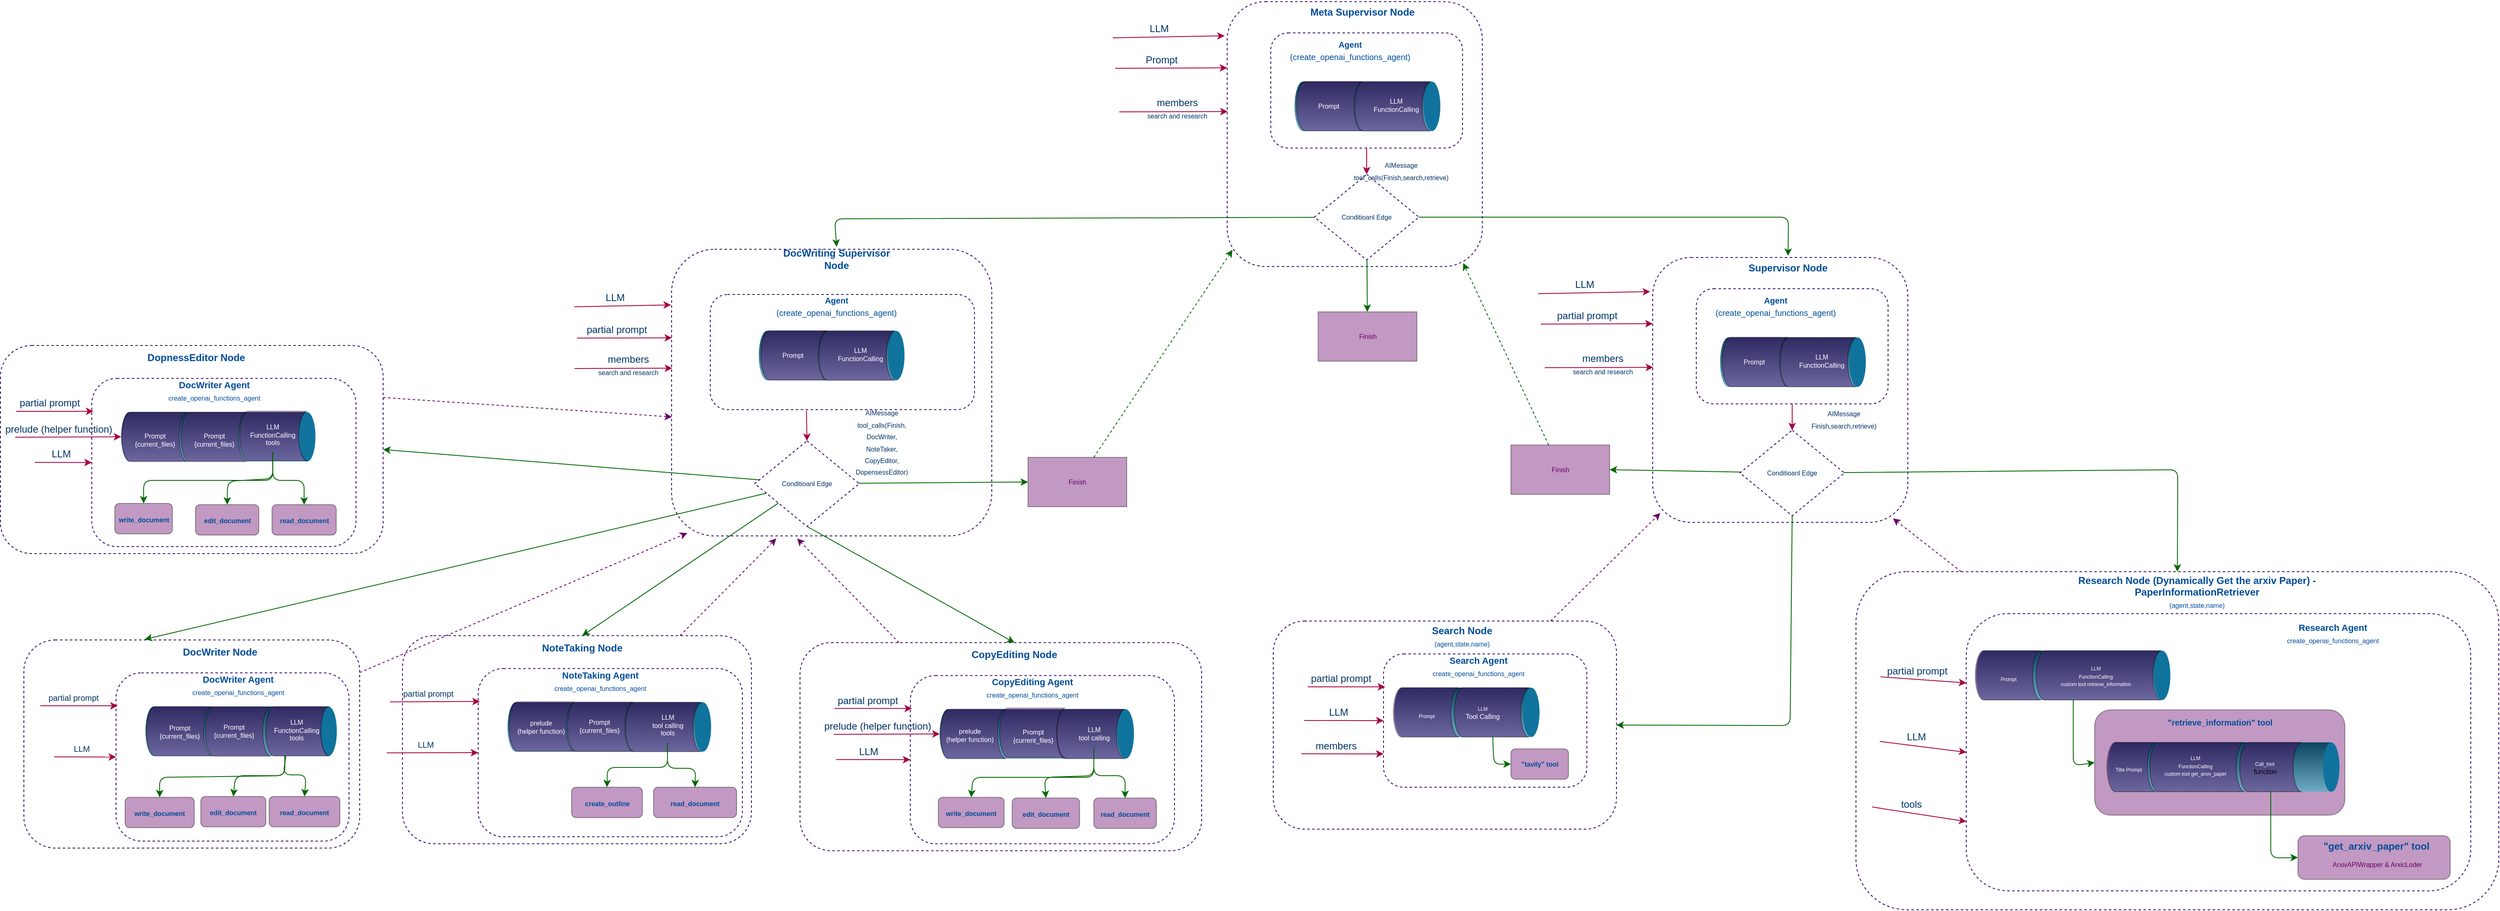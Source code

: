 <mxfile>
    <diagram id="T6w_XGLos5okEFDA4oso" name="Page-1">
        <mxGraphModel dx="7982" dy="3255" grid="0" gridSize="10" guides="1" tooltips="1" connect="1" arrows="1" fold="1" page="1" pageScale="1" pageWidth="1169" pageHeight="827" background="#FFFFFF" math="0" shadow="0">
            <root>
                <mxCell id="0"/>
                <mxCell id="1" parent="0"/>
                <mxCell id="281" style="edgeStyle=none;html=1;entryX=0.942;entryY=0.985;entryDx=0;entryDy=0;entryPerimeter=0;strokeColor=#660066;fontSize=10;fontColor=#660066;dashed=1;" edge="1" parent="1" source="41" target="2">
                    <mxGeometry relative="1" as="geometry"/>
                </mxCell>
                <mxCell id="41" value="" style="rounded=1;whiteSpace=wrap;html=1;fillColor=none;strokeColor=#330066;dashed=1;" vertex="1" parent="1">
                    <mxGeometry x="714" y="444" width="781" height="411" as="geometry"/>
                </mxCell>
                <mxCell id="43" value="" style="rounded=1;whiteSpace=wrap;html=1;dashed=1;strokeColor=#330066;fontColor=#004C99;fillColor=none;" vertex="1" parent="1">
                    <mxGeometry x="848" y="495" width="613" height="337" as="geometry"/>
                </mxCell>
                <mxCell id="78" value="" style="rounded=1;whiteSpace=wrap;html=1;labelBackgroundColor=none;fontSize=8;fontColor=#660066;fillColor=#660066;opacity=40;" vertex="1" parent="1">
                    <mxGeometry x="1004" y="612" width="304" height="128" as="geometry"/>
                </mxCell>
                <mxCell id="2" value="" style="rounded=1;whiteSpace=wrap;html=1;fillColor=none;strokeColor=#330066;dashed=1;" parent="1" vertex="1">
                    <mxGeometry x="467" y="62" width="310" height="322" as="geometry"/>
                </mxCell>
                <mxCell id="3" value="&lt;font color=&quot;#004c99&quot;&gt;&lt;b&gt;Supervisor Node&lt;/b&gt;&lt;/font&gt;" style="text;html=1;strokeColor=none;fillColor=none;align=center;verticalAlign=middle;whiteSpace=wrap;rounded=0;dashed=1;" parent="1" vertex="1">
                    <mxGeometry x="561" y="60" width="141" height="30" as="geometry"/>
                </mxCell>
                <mxCell id="4" value="" style="rounded=1;whiteSpace=wrap;html=1;dashed=1;strokeColor=#330066;fontColor=#004C99;fillColor=none;" parent="1" vertex="1">
                    <mxGeometry x="520" y="100" width="233" height="140" as="geometry"/>
                </mxCell>
                <mxCell id="5" value="&lt;font style=&quot;&quot; color=&quot;#004c99&quot;&gt;&lt;span style=&quot;font-size: 10px;&quot;&gt;&lt;b&gt;Agent&lt;/b&gt;&lt;br&gt;(&lt;/span&gt;&lt;/font&gt;&lt;font color=&quot;#004c99&quot;&gt;&lt;span style=&quot;font-size: 10px;&quot;&gt;create_openai_functions_agent)&lt;/span&gt;&lt;/font&gt;" style="text;html=1;strokeColor=none;fillColor=none;align=center;verticalAlign=middle;whiteSpace=wrap;rounded=0;dashed=1;" parent="1" vertex="1">
                    <mxGeometry x="545.5" y="106.12" width="141" height="30" as="geometry"/>
                </mxCell>
                <mxCell id="6" value="" style="endArrow=classic;html=1;fontColor=#004C99;fillColor=#d80073;strokeColor=#A50040;entryX=-0.01;entryY=0.129;entryDx=0;entryDy=0;entryPerimeter=0;" parent="1" target="2" edge="1">
                    <mxGeometry width="50" height="50" relative="1" as="geometry">
                        <mxPoint x="328" y="106" as="sourcePoint"/>
                        <mxPoint x="368" y="86" as="targetPoint"/>
                    </mxGeometry>
                </mxCell>
                <mxCell id="7" value="&lt;font style=&quot;&quot; color=&quot;#003366&quot;&gt;LLM&lt;/font&gt;" style="edgeLabel;html=1;align=center;verticalAlign=middle;resizable=0;points=[];fontColor=default;fontSize=12;rounded=0;dashed=1;labelBackgroundColor=none;" parent="6" vertex="1" connectable="0">
                    <mxGeometry x="-0.274" y="1" relative="1" as="geometry">
                        <mxPoint x="6" y="-9" as="offset"/>
                    </mxGeometry>
                </mxCell>
                <mxCell id="8" value="" style="endArrow=classic;html=1;fontColor=#004C99;fillColor=#d80073;strokeColor=#A50040;entryX=0;entryY=0.25;entryDx=0;entryDy=0;" parent="1" edge="1" target="2">
                    <mxGeometry width="50" height="50" relative="1" as="geometry">
                        <mxPoint x="331" y="143" as="sourcePoint"/>
                        <mxPoint x="366" y="125" as="targetPoint"/>
                    </mxGeometry>
                </mxCell>
                <mxCell id="9" value="&lt;font style=&quot;&quot; color=&quot;#003366&quot;&gt;partial prompt&lt;/font&gt;" style="edgeLabel;html=1;align=center;verticalAlign=middle;resizable=0;points=[];fontColor=default;fontSize=12;rounded=0;dashed=1;labelBackgroundColor=none;" parent="8" vertex="1" connectable="0">
                    <mxGeometry x="-0.274" y="1" relative="1" as="geometry">
                        <mxPoint x="6" y="-9" as="offset"/>
                    </mxGeometry>
                </mxCell>
                <mxCell id="10" value="" style="endArrow=classic;html=1;fontColor=#004C99;fillColor=#d80073;strokeColor=#A50040;entryX=0.002;entryY=0.415;entryDx=0;entryDy=0;entryPerimeter=0;" parent="1" edge="1" target="2">
                    <mxGeometry width="50" height="50" relative="1" as="geometry">
                        <mxPoint x="336" y="196" as="sourcePoint"/>
                        <mxPoint x="366" y="173" as="targetPoint"/>
                    </mxGeometry>
                </mxCell>
                <mxCell id="11" value="&lt;font style=&quot;&quot; color=&quot;#003366&quot;&gt;members&lt;br&gt;&lt;font style=&quot;font-size: 8px;&quot;&gt;search and research&lt;/font&gt;&lt;br&gt;&lt;/font&gt;" style="edgeLabel;html=1;align=center;verticalAlign=middle;resizable=0;points=[];fontColor=default;fontSize=12;rounded=0;dashed=1;labelBackgroundColor=none;" parent="10" vertex="1" connectable="0">
                    <mxGeometry x="-0.274" y="1" relative="1" as="geometry">
                        <mxPoint x="22" y="-3" as="offset"/>
                    </mxGeometry>
                </mxCell>
                <mxCell id="280" style="edgeStyle=none;html=1;entryX=0.03;entryY=0.965;entryDx=0;entryDy=0;entryPerimeter=0;strokeColor=#660066;fontSize=10;fontColor=#660066;dashed=1;" edge="1" parent="1" source="12" target="2">
                    <mxGeometry relative="1" as="geometry"/>
                </mxCell>
                <mxCell id="12" value="" style="rounded=1;whiteSpace=wrap;html=1;fillColor=none;strokeColor=#330066;dashed=1;" parent="1" vertex="1">
                    <mxGeometry x="6" y="504" width="417" height="253" as="geometry"/>
                </mxCell>
                <mxCell id="13" value="&lt;font color=&quot;#004c99&quot;&gt;&lt;b&gt;Search Node&lt;/b&gt;&lt;br&gt;&lt;font style=&quot;font-size: 8px;&quot;&gt;(agent,state,name)&lt;/font&gt;&lt;br&gt;&lt;/font&gt;" style="text;html=1;strokeColor=none;fillColor=none;align=center;verticalAlign=middle;whiteSpace=wrap;rounded=0;dashed=1;" parent="1" vertex="1">
                    <mxGeometry x="165" y="508" width="141" height="30" as="geometry"/>
                </mxCell>
                <mxCell id="14" value="" style="rounded=1;whiteSpace=wrap;html=1;dashed=1;strokeColor=#330066;fontColor=#004C99;fillColor=none;" parent="1" vertex="1">
                    <mxGeometry x="140" y="544" width="247" height="162" as="geometry"/>
                </mxCell>
                <mxCell id="15" value="&lt;font style=&quot;&quot; color=&quot;#004c99&quot;&gt;&lt;span style=&quot;font-size: 11px;&quot;&gt;&lt;b&gt;Search Agent&lt;/b&gt;&lt;/span&gt;&lt;br&gt;&lt;span style=&quot;font-size: 8px;&quot;&gt;create_openai_functions_agent&lt;/span&gt;&lt;br&gt;&lt;/font&gt;" style="text;html=1;strokeColor=none;fillColor=none;align=center;verticalAlign=middle;whiteSpace=wrap;rounded=0;dashed=1;" parent="1" vertex="1">
                    <mxGeometry x="185" y="544" width="141" height="30" as="geometry"/>
                </mxCell>
                <mxCell id="16" value="" style="endArrow=classic;html=1;fontColor=#004C99;entryX=0;entryY=0.5;entryDx=0;entryDy=0;exitX=0.09;exitY=0.478;exitDx=0;exitDy=0;exitPerimeter=0;fillColor=#d80073;strokeColor=#A50040;" parent="1" source="12" target="14" edge="1">
                    <mxGeometry width="50" height="50" relative="1" as="geometry">
                        <mxPoint x="23" y="619" as="sourcePoint"/>
                        <mxPoint x="73" y="569" as="targetPoint"/>
                    </mxGeometry>
                </mxCell>
                <mxCell id="17" value="&lt;font style=&quot;&quot; color=&quot;#003366&quot;&gt;LLM&lt;/font&gt;" style="edgeLabel;html=1;align=center;verticalAlign=middle;resizable=0;points=[];fontColor=default;fontSize=12;rounded=0;dashed=1;labelBackgroundColor=none;" parent="16" vertex="1" connectable="0">
                    <mxGeometry x="-0.274" y="1" relative="1" as="geometry">
                        <mxPoint x="6" y="-9" as="offset"/>
                    </mxGeometry>
                </mxCell>
                <mxCell id="18" value="" style="endArrow=classic;html=1;fontColor=#004C99;entryX=0;entryY=0.25;entryDx=0;entryDy=0;exitX=0.082;exitY=0.398;exitDx=0;exitDy=0;exitPerimeter=0;fillColor=#d80073;strokeColor=#A50040;" parent="1" edge="1">
                    <mxGeometry width="50" height="50" relative="1" as="geometry">
                        <mxPoint x="47.996" y="584.062" as="sourcePoint"/>
                        <mxPoint x="141.98" y="584" as="targetPoint"/>
                    </mxGeometry>
                </mxCell>
                <mxCell id="19" value="&lt;font style=&quot;&quot; color=&quot;#003366&quot;&gt;partial prompt&lt;/font&gt;" style="edgeLabel;html=1;align=center;verticalAlign=middle;resizable=0;points=[];fontColor=default;fontSize=12;rounded=0;dashed=1;labelBackgroundColor=none;" parent="18" vertex="1" connectable="0">
                    <mxGeometry x="-0.274" y="1" relative="1" as="geometry">
                        <mxPoint x="6" y="-9" as="offset"/>
                    </mxGeometry>
                </mxCell>
                <mxCell id="20" value="" style="endArrow=classic;html=1;fontColor=#004C99;entryX=0;entryY=0.75;entryDx=0;entryDy=0;exitX=0.082;exitY=0.638;exitDx=0;exitDy=0;exitPerimeter=0;fillColor=#d80073;strokeColor=#A50040;" parent="1" edge="1" target="14" source="12">
                    <mxGeometry width="50" height="50" relative="1" as="geometry">
                        <mxPoint x="46.016" y="605.062" as="sourcePoint"/>
                        <mxPoint x="140" y="605" as="targetPoint"/>
                    </mxGeometry>
                </mxCell>
                <mxCell id="21" value="&lt;font style=&quot;&quot; color=&quot;#003366&quot;&gt;members&lt;/font&gt;" style="edgeLabel;html=1;align=center;verticalAlign=middle;resizable=0;points=[];fontColor=default;fontSize=12;rounded=0;dashed=1;labelBackgroundColor=none;" parent="20" vertex="1" connectable="0">
                    <mxGeometry x="-0.274" y="1" relative="1" as="geometry">
                        <mxPoint x="6" y="-9" as="offset"/>
                    </mxGeometry>
                </mxCell>
                <mxCell id="22" value="" style="endArrow=classic;html=1;fontColor=#004C99;entryX=0.5;entryY=0;entryDx=0;entryDy=0;exitX=0.5;exitY=1;exitDx=0;exitDy=0;fillColor=#d80073;strokeColor=#A50040;" parent="1" source="4" target="24" edge="1">
                    <mxGeometry width="50" height="50" relative="1" as="geometry">
                        <mxPoint x="820.004" y="130.062" as="sourcePoint"/>
                        <mxPoint x="901.77" y="130" as="targetPoint"/>
                    </mxGeometry>
                </mxCell>
                <mxCell id="23" value="&lt;font style=&quot;font-size: 8px;&quot; color=&quot;#003366&quot;&gt;AIMessage&lt;br&gt;Finish,search,retrieve)&lt;br&gt;&lt;/font&gt;" style="edgeLabel;html=1;align=center;verticalAlign=middle;resizable=0;points=[];fontColor=default;fontSize=12;rounded=0;dashed=1;labelBackgroundColor=none;" parent="22" vertex="1" connectable="0">
                    <mxGeometry x="-0.274" y="1" relative="1" as="geometry">
                        <mxPoint x="61" y="6" as="offset"/>
                    </mxGeometry>
                </mxCell>
                <mxCell id="38" style="edgeStyle=none;html=1;entryX=1;entryY=0.5;entryDx=0;entryDy=0;fontSize=8;strokeColor=#006600;exitX=0.5;exitY=1;exitDx=0;exitDy=0;" edge="1" parent="1" source="24" target="12">
                    <mxGeometry relative="1" as="geometry">
                        <Array as="points">
                            <mxPoint x="634" y="631"/>
                        </Array>
                    </mxGeometry>
                </mxCell>
                <mxCell id="90" style="edgeStyle=none;html=1;entryX=0.5;entryY=0;entryDx=0;entryDy=0;strokeColor=#006600;fontSize=8;fontColor=#660066;" edge="1" parent="1" source="24" target="41">
                    <mxGeometry relative="1" as="geometry">
                        <Array as="points">
                            <mxPoint x="1105" y="320"/>
                        </Array>
                    </mxGeometry>
                </mxCell>
                <mxCell id="92" style="edgeStyle=none;html=1;entryX=1;entryY=0.5;entryDx=0;entryDy=0;strokeColor=#006600;fontSize=8;fontColor=#660066;" edge="1" parent="1" source="24" target="91">
                    <mxGeometry relative="1" as="geometry"/>
                </mxCell>
                <mxCell id="24" value="Conditioanl Edge" style="rhombus;whiteSpace=wrap;html=1;dashed=1;labelBackgroundColor=none;strokeColor=#330066;fontSize=8;fontColor=#003366;fillColor=none;" parent="1" vertex="1">
                    <mxGeometry x="573" y="272" width="127" height="104" as="geometry"/>
                </mxCell>
                <mxCell id="42" value="&lt;font color=&quot;#004c99&quot;&gt;&lt;b&gt;Research Node (Dynamically Get the arxiv Paper) - PaperInformationRetriever&lt;/b&gt;&lt;br&gt;&lt;font style=&quot;font-size: 8px;&quot;&gt;(agent,state,name)&lt;/font&gt;&lt;br&gt;&lt;/font&gt;" style="text;html=1;strokeColor=none;fillColor=none;align=center;verticalAlign=middle;whiteSpace=wrap;rounded=0;dashed=1;" vertex="1" parent="1">
                    <mxGeometry x="929" y="454" width="399" height="30" as="geometry"/>
                </mxCell>
                <mxCell id="44" value="&lt;font style=&quot;&quot; color=&quot;#004c99&quot;&gt;&lt;span style=&quot;font-size: 11px;&quot;&gt;&lt;b&gt;Research Agent&lt;/b&gt;&lt;/span&gt;&lt;br&gt;&lt;span style=&quot;font-size: 8px;&quot;&gt;create_openai_functions_agent&lt;/span&gt;&lt;br&gt;&lt;/font&gt;" style="text;html=1;strokeColor=none;fillColor=none;align=center;verticalAlign=middle;whiteSpace=wrap;rounded=0;dashed=1;" vertex="1" parent="1">
                    <mxGeometry x="1223" y="504" width="141" height="30" as="geometry"/>
                </mxCell>
                <mxCell id="45" value="" style="endArrow=classic;html=1;fontColor=#004C99;entryX=0;entryY=0.5;entryDx=0;entryDy=0;exitX=0.037;exitY=0.502;exitDx=0;exitDy=0;exitPerimeter=0;fillColor=#d80073;strokeColor=#A50040;" edge="1" parent="1" source="41" target="43">
                    <mxGeometry width="50" height="50" relative="1" as="geometry">
                        <mxPoint x="731" y="564" as="sourcePoint"/>
                        <mxPoint x="781" y="514" as="targetPoint"/>
                    </mxGeometry>
                </mxCell>
                <mxCell id="46" value="&lt;font style=&quot;&quot; color=&quot;#003366&quot;&gt;LLM&lt;/font&gt;" style="edgeLabel;html=1;align=center;verticalAlign=middle;resizable=0;points=[];fontColor=default;fontSize=12;rounded=0;dashed=1;labelBackgroundColor=none;" vertex="1" connectable="0" parent="45">
                    <mxGeometry x="-0.274" y="1" relative="1" as="geometry">
                        <mxPoint x="6" y="-9" as="offset"/>
                    </mxGeometry>
                </mxCell>
                <mxCell id="47" value="" style="endArrow=classic;html=1;fontColor=#004C99;entryX=0;entryY=0.25;entryDx=0;entryDy=0;exitX=0.038;exitY=0.311;exitDx=0;exitDy=0;exitPerimeter=0;fillColor=#d80073;strokeColor=#A50040;" edge="1" parent="1" source="41" target="43">
                    <mxGeometry width="50" height="50" relative="1" as="geometry">
                        <mxPoint x="755.996" y="529.062" as="sourcePoint"/>
                        <mxPoint x="849.98" y="529" as="targetPoint"/>
                    </mxGeometry>
                </mxCell>
                <mxCell id="48" value="&lt;font style=&quot;&quot; color=&quot;#003366&quot;&gt;partial prompt&lt;/font&gt;" style="edgeLabel;html=1;align=center;verticalAlign=middle;resizable=0;points=[];fontColor=default;fontSize=12;rounded=0;dashed=1;labelBackgroundColor=none;" vertex="1" connectable="0" parent="47">
                    <mxGeometry x="-0.274" y="1" relative="1" as="geometry">
                        <mxPoint x="6" y="-9" as="offset"/>
                    </mxGeometry>
                </mxCell>
                <mxCell id="49" value="" style="endArrow=classic;html=1;fontColor=#004C99;entryX=0;entryY=0.75;entryDx=0;entryDy=0;fillColor=#d80073;strokeColor=#A50040;exitX=0.025;exitY=0.696;exitDx=0;exitDy=0;exitPerimeter=0;" edge="1" parent="1" source="41" target="43">
                    <mxGeometry width="50" height="50" relative="1" as="geometry">
                        <mxPoint x="764" y="832" as="sourcePoint"/>
                        <mxPoint x="848" y="550" as="targetPoint"/>
                    </mxGeometry>
                </mxCell>
                <mxCell id="50" value="&lt;font style=&quot;&quot; color=&quot;#003366&quot;&gt;tools&lt;/font&gt;" style="edgeLabel;html=1;align=center;verticalAlign=middle;resizable=0;points=[];fontColor=default;fontSize=12;rounded=0;dashed=1;labelBackgroundColor=none;" vertex="1" connectable="0" parent="49">
                    <mxGeometry x="-0.274" y="1" relative="1" as="geometry">
                        <mxPoint x="6" y="-9" as="offset"/>
                    </mxGeometry>
                </mxCell>
                <mxCell id="79" style="edgeStyle=none;html=1;exitX=0;exitY=0;exitDx=60;exitDy=118;exitPerimeter=0;entryX=0;entryY=0.5;entryDx=0;entryDy=0;strokeColor=#006600;fontSize=8;fontColor=#660066;" edge="1" parent="1" source="55" target="78">
                    <mxGeometry relative="1" as="geometry">
                        <Array as="points">
                            <mxPoint x="978" y="680"/>
                        </Array>
                    </mxGeometry>
                </mxCell>
                <mxCell id="55" value="" style="verticalLabelPosition=bottom;verticalAlign=top;html=1;shape=mxgraph.infographic.cylinder;fillColor=#10739E;strokeColor=none;fontSize=8;rotation=90;" vertex="1" parent="1">
                    <mxGeometry x="948" y="452" width="60" height="236" as="geometry"/>
                </mxCell>
                <mxCell id="56" value="" style="shape=cylinder3;whiteSpace=wrap;html=1;boundedLbl=1;backgroundOutline=1;size=10.352;lid=0;fontSize=8;rotation=90;fillColor=#660066;opacity=40;" vertex="1" parent="1">
                    <mxGeometry x="869" y="530" width="60" height="80" as="geometry"/>
                </mxCell>
                <mxCell id="57" value="&lt;span style=&quot;font-size: 6px;&quot;&gt;&lt;font color=&quot;#ffffff&quot;&gt;Prompt&lt;/font&gt;&lt;/span&gt;" style="text;html=1;align=center;verticalAlign=middle;resizable=0;points=[];autosize=1;strokeColor=none;fillColor=none;fontSize=8;fontColor=default;" vertex="1" parent="1">
                    <mxGeometry x="880.5" y="562.5" width="37" height="22" as="geometry"/>
                </mxCell>
                <mxCell id="58" value="" style="shape=cylinder3;whiteSpace=wrap;html=1;boundedLbl=1;backgroundOutline=1;size=10.352;lid=0;fontSize=8;rotation=90;fillColor=#660066;opacity=40;" vertex="1" parent="1">
                    <mxGeometry x="979" y="494" width="60" height="152" as="geometry"/>
                </mxCell>
                <mxCell id="59" value="&lt;font color=&quot;#ffffff&quot;&gt;&lt;span style=&quot;font-size: 6px;&quot;&gt;LLM&lt;/span&gt;&lt;br style=&quot;font-size: 6px;&quot;&gt;&lt;span style=&quot;font-size: 6px;&quot;&gt;FunctionCalling&lt;/span&gt;&lt;br style=&quot;font-size: 6px;&quot;&gt;&lt;span style=&quot;font-size: 6px;&quot;&gt;custom tool retrieve_information&lt;/span&gt;&lt;/font&gt;" style="text;html=1;align=center;verticalAlign=middle;resizable=0;points=[];autosize=1;strokeColor=none;fillColor=none;fontSize=8;fontColor=default;" vertex="1" parent="1">
                    <mxGeometry x="953.5" y="550" width="103" height="41" as="geometry"/>
                </mxCell>
                <mxCell id="61" value="&lt;span style=&quot;font-size: 6px;&quot;&gt;&lt;font color=&quot;#ffffff&quot;&gt;Prompt&lt;/font&gt;&lt;/span&gt;" style="text;html=1;align=center;verticalAlign=middle;resizable=0;points=[];autosize=1;strokeColor=none;fillColor=none;fontSize=8;fontColor=default;" vertex="1" parent="1">
                    <mxGeometry x="198" y="627.5" width="37" height="22" as="geometry"/>
                </mxCell>
                <mxCell id="62" value="&lt;font color=&quot;#ffffff&quot;&gt;&lt;span style=&quot;font-size: 6px;&quot;&gt;LLM&lt;/span&gt;&lt;br style=&quot;font-size: 6px;&quot;&gt;&lt;span style=&quot;font-size: 6px;&quot;&gt;FunctionCalling&lt;/span&gt;&lt;br style=&quot;font-size: 6px;&quot;&gt;&lt;span style=&quot;font-size: 6px;&quot;&gt;custom tool retrieve _nformation&lt;/span&gt;&lt;/font&gt;" style="text;html=1;align=center;verticalAlign=middle;resizable=0;points=[];autosize=1;strokeColor=none;fillColor=none;fontSize=8;fontColor=default;" vertex="1" parent="1">
                    <mxGeometry x="270" y="615" width="104" height="41" as="geometry"/>
                </mxCell>
                <mxCell id="63" value="" style="verticalLabelPosition=bottom;verticalAlign=top;html=1;shape=mxgraph.infographic.cylinder;fillColor=#10739E;strokeColor=none;fontSize=8;rotation=90;" vertex="1" parent="1">
                    <mxGeometry x="211.25" y="526.75" width="60" height="176.5" as="geometry"/>
                </mxCell>
                <mxCell id="64" value="" style="shape=cylinder3;whiteSpace=wrap;html=1;boundedLbl=1;backgroundOutline=1;size=10.352;lid=0;fontSize=8;rotation=90;fillColor=#660066;opacity=40;" vertex="1" parent="1">
                    <mxGeometry x="162" y="575" width="60" height="80" as="geometry"/>
                </mxCell>
                <mxCell id="65" value="&lt;span style=&quot;font-size: 6px;&quot;&gt;&lt;font color=&quot;#ffffff&quot;&gt;Prompt&lt;/font&gt;&lt;/span&gt;" style="text;html=1;align=center;verticalAlign=middle;resizable=0;points=[];autosize=1;strokeColor=none;fillColor=none;fontSize=8;fontColor=default;" vertex="1" parent="1">
                    <mxGeometry x="173.5" y="607.5" width="37" height="22" as="geometry"/>
                </mxCell>
                <mxCell id="275" style="edgeStyle=none;html=1;entryX=0;entryY=0.5;entryDx=0;entryDy=0;strokeColor=#006600;fontSize=8;fontColor=#660066;" edge="1" parent="1" source="66" target="87">
                    <mxGeometry relative="1" as="geometry">
                        <Array as="points">
                            <mxPoint x="274" y="678"/>
                        </Array>
                    </mxGeometry>
                </mxCell>
                <mxCell id="66" value="" style="shape=cylinder3;whiteSpace=wrap;html=1;boundedLbl=1;backgroundOutline=1;size=10.352;lid=0;fontSize=8;rotation=90;fillColor=#660066;opacity=40;" vertex="1" parent="1">
                    <mxGeometry x="241.5" y="569.5" width="60" height="91" as="geometry"/>
                </mxCell>
                <mxCell id="67" value="&lt;font color=&quot;#ffffff&quot;&gt;&lt;span style=&quot;font-size: 6px;&quot;&gt;LLM&lt;br&gt;&lt;/span&gt;Tool Calling&lt;br&gt;&lt;/font&gt;" style="text;html=1;align=center;verticalAlign=middle;resizable=0;points=[];autosize=1;strokeColor=none;fillColor=none;fontSize=8;fontColor=default;" vertex="1" parent="1">
                    <mxGeometry x="230.25" y="599.25" width="59" height="31" as="geometry"/>
                </mxCell>
                <mxCell id="71" value="" style="verticalLabelPosition=bottom;verticalAlign=top;html=1;shape=mxgraph.infographic.cylinder;fillColor=#10739E;strokeColor=none;fontSize=8;rotation=90;" vertex="1" parent="1">
                    <mxGeometry x="1130.75" y="540.75" width="60" height="281.5" as="geometry"/>
                </mxCell>
                <mxCell id="72" value="" style="shape=cylinder3;whiteSpace=wrap;html=1;boundedLbl=1;backgroundOutline=1;size=10.352;lid=0;fontSize=8;rotation=90;fillColor=#660066;opacity=40;" vertex="1" parent="1">
                    <mxGeometry x="1018.75" y="651.75" width="60" height="59.5" as="geometry"/>
                </mxCell>
                <mxCell id="73" value="&lt;span style=&quot;font-size: 6px;&quot;&gt;&lt;font color=&quot;#ffffff&quot;&gt;Title Prompt&lt;/font&gt;&lt;/span&gt;" style="text;html=1;align=center;verticalAlign=middle;resizable=0;points=[];autosize=1;strokeColor=none;fillColor=none;fontSize=8;fontColor=default;" vertex="1" parent="1">
                    <mxGeometry x="1020" y="673" width="50" height="22" as="geometry"/>
                </mxCell>
                <mxCell id="74" value="" style="shape=cylinder3;whiteSpace=wrap;html=1;boundedLbl=1;backgroundOutline=1;size=10.352;lid=0;fontSize=8;rotation=90;fillColor=#660066;opacity=40;" vertex="1" parent="1">
                    <mxGeometry x="1098.75" y="623.75" width="60" height="115.5" as="geometry"/>
                </mxCell>
                <mxCell id="75" value="&lt;font color=&quot;#ffffff&quot;&gt;&lt;span style=&quot;font-size: 6px;&quot;&gt;LLM&lt;/span&gt;&lt;br style=&quot;font-size: 6px;&quot;&gt;&lt;span style=&quot;font-size: 6px;&quot;&gt;FunctionCalling&lt;/span&gt;&lt;br style=&quot;font-size: 6px;&quot;&gt;&lt;span style=&quot;font-size: 6px;&quot;&gt;custom tool get_arxiv_paper&lt;/span&gt;&lt;/font&gt;" style="text;html=1;align=center;verticalAlign=middle;resizable=0;points=[];autosize=1;strokeColor=none;fillColor=none;fontSize=8;fontColor=default;" vertex="1" parent="1">
                    <mxGeometry x="1079" y="659" width="93" height="41" as="geometry"/>
                </mxCell>
                <mxCell id="80" value="&lt;font color=&quot;#004c99&quot;&gt;&lt;b&gt;&lt;font style=&quot;font-size: 10px;&quot;&gt;&quot;retrieve_information&quot; tool&lt;/font&gt;&lt;/b&gt;&lt;br&gt;&lt;/font&gt;" style="text;html=1;strokeColor=none;fillColor=none;align=center;verticalAlign=middle;whiteSpace=wrap;rounded=0;dashed=1;" vertex="1" parent="1">
                    <mxGeometry x="1086" y="612" width="141" height="30" as="geometry"/>
                </mxCell>
                <mxCell id="86" style="edgeStyle=none;html=1;entryX=0;entryY=0.5;entryDx=0;entryDy=0;strokeColor=#006600;fontSize=8;fontColor=#660066;" edge="1" parent="1" source="81" target="83">
                    <mxGeometry relative="1" as="geometry">
                        <Array as="points">
                            <mxPoint x="1218" y="792"/>
                        </Array>
                    </mxGeometry>
                </mxCell>
                <mxCell id="81" value="" style="shape=cylinder3;whiteSpace=wrap;html=1;boundedLbl=1;backgroundOutline=1;size=10.352;lid=0;fontSize=8;rotation=90;fillColor=#660066;opacity=40;" vertex="1" parent="1">
                    <mxGeometry x="1187.88" y="643.88" width="60" height="75.25" as="geometry"/>
                </mxCell>
                <mxCell id="82" value="&lt;font color=&quot;#ffffff&quot;&gt;&lt;span style=&quot;font-size: 6px;&quot;&gt;Call_tool&amp;nbsp;&lt;br&gt;&lt;/span&gt;&lt;/font&gt;function" style="text;html=1;align=center;verticalAlign=middle;resizable=0;points=[];autosize=1;strokeColor=none;fillColor=none;fontSize=8;fontColor=default;" vertex="1" parent="1">
                    <mxGeometry x="1187.88" y="666" width="46" height="31" as="geometry"/>
                </mxCell>
                <mxCell id="83" value="" style="rounded=1;whiteSpace=wrap;html=1;labelBackgroundColor=none;fontSize=8;fontColor=#660066;fillColor=#660066;opacity=40;" vertex="1" parent="1">
                    <mxGeometry x="1251" y="765" width="185" height="53" as="geometry"/>
                </mxCell>
                <mxCell id="84" value="&lt;font color=&quot;#004c99&quot;&gt;&lt;b&gt;&quot;get_arxiv_paper&quot; tool&lt;/b&gt;&lt;br&gt;&lt;/font&gt;" style="text;html=1;strokeColor=none;fillColor=none;align=center;verticalAlign=middle;whiteSpace=wrap;rounded=0;dashed=1;" vertex="1" parent="1">
                    <mxGeometry x="1276" y="763" width="141" height="30" as="geometry"/>
                </mxCell>
                <mxCell id="85" value="ArxivAPIWrapper &amp;amp; ArxicLoder" style="text;html=1;align=center;verticalAlign=middle;resizable=0;points=[];autosize=1;strokeColor=none;fillColor=none;fontSize=8;fontColor=#660066;" vertex="1" parent="1">
                    <mxGeometry x="1283" y="789" width="127" height="22" as="geometry"/>
                </mxCell>
                <mxCell id="87" value="&lt;b style=&quot;color: rgb(0, 76, 153);&quot;&gt;&lt;font style=&quot;font-size: 8px;&quot;&gt;&quot;tavily&quot; tool&lt;/font&gt;&lt;/b&gt;" style="rounded=1;whiteSpace=wrap;html=1;labelBackgroundColor=none;fontSize=8;fontColor=#660066;fillColor=#660066;opacity=40;" vertex="1" parent="1">
                    <mxGeometry x="294.75" y="659.38" width="70" height="37" as="geometry"/>
                </mxCell>
                <mxCell id="274" style="edgeStyle=none;html=1;entryX=0.925;entryY=0.987;entryDx=0;entryDy=0;entryPerimeter=0;strokeColor=#006600;fontSize=8;fontColor=#660066;dashed=1;" edge="1" parent="1" source="91" target="249">
                    <mxGeometry relative="1" as="geometry"/>
                </mxCell>
                <mxCell id="91" value="Finish" style="rounded=0;whiteSpace=wrap;html=1;labelBackgroundColor=none;fontSize=8;fontColor=#660066;fillColor=#660066;opacity=40;" vertex="1" parent="1">
                    <mxGeometry x="294.75" y="290" width="120" height="60" as="geometry"/>
                </mxCell>
                <mxCell id="277" style="edgeStyle=none;html=1;entryX=0.049;entryY=0.99;entryDx=0;entryDy=0;entryPerimeter=0;strokeColor=#660066;fontSize=10;fontColor=#660066;dashed=1;" edge="1" parent="1" source="93" target="186">
                    <mxGeometry relative="1" as="geometry"/>
                </mxCell>
                <mxCell id="93" value="" style="rounded=1;whiteSpace=wrap;html=1;fillColor=none;strokeColor=#330066;dashed=1;" vertex="1" parent="1">
                    <mxGeometry x="-1512" y="527" width="408" height="253" as="geometry"/>
                </mxCell>
                <mxCell id="94" value="&lt;font color=&quot;#004c99&quot;&gt;&lt;b&gt;DocWriter Node&lt;/b&gt;&lt;br&gt;&lt;/font&gt;" style="text;html=1;strokeColor=none;fillColor=none;align=center;verticalAlign=middle;whiteSpace=wrap;rounded=0;dashed=1;" vertex="1" parent="1">
                    <mxGeometry x="-1344" y="527" width="141" height="30" as="geometry"/>
                </mxCell>
                <mxCell id="95" value="" style="rounded=1;whiteSpace=wrap;html=1;dashed=1;strokeColor=#330066;fontColor=#004C99;fillColor=none;" vertex="1" parent="1">
                    <mxGeometry x="-1400" y="567" width="283" height="204.5" as="geometry"/>
                </mxCell>
                <mxCell id="96" value="&lt;font style=&quot;&quot; color=&quot;#004c99&quot;&gt;&lt;span style=&quot;font-size: 11px;&quot;&gt;&lt;b&gt;DocWriter Agent&lt;/b&gt;&lt;/span&gt;&lt;br&gt;&lt;span style=&quot;font-size: 8px;&quot;&gt;create_openai_functions_agent&lt;/span&gt;&lt;br&gt;&lt;/font&gt;" style="text;html=1;strokeColor=none;fillColor=none;align=center;verticalAlign=middle;whiteSpace=wrap;rounded=0;dashed=1;" vertex="1" parent="1">
                    <mxGeometry x="-1322" y="567" width="141" height="30" as="geometry"/>
                </mxCell>
                <mxCell id="97" value="" style="endArrow=classic;html=1;fontColor=#004C99;entryX=0;entryY=0.5;entryDx=0;entryDy=0;exitX=0.09;exitY=0.562;exitDx=0;exitDy=0;exitPerimeter=0;fillColor=#d80073;strokeColor=#A50040;" edge="1" parent="1" source="93" target="95">
                    <mxGeometry width="50" height="50" relative="1" as="geometry">
                        <mxPoint x="-1517" y="642" as="sourcePoint"/>
                        <mxPoint x="-1467" y="592" as="targetPoint"/>
                    </mxGeometry>
                </mxCell>
                <mxCell id="98" value="&lt;font style=&quot;font-size: 10px;&quot; color=&quot;#003366&quot;&gt;LLM&lt;/font&gt;" style="edgeLabel;html=1;align=center;verticalAlign=middle;resizable=0;points=[];fontColor=default;fontSize=12;rounded=0;dashed=1;labelBackgroundColor=none;" vertex="1" connectable="0" parent="97">
                    <mxGeometry x="-0.274" y="1" relative="1" as="geometry">
                        <mxPoint x="6" y="-9" as="offset"/>
                    </mxGeometry>
                </mxCell>
                <mxCell id="99" value="" style="endArrow=classic;html=1;fontColor=#004C99;entryX=0;entryY=0.25;entryDx=0;entryDy=0;exitX=0.082;exitY=0.398;exitDx=0;exitDy=0;exitPerimeter=0;fillColor=#d80073;strokeColor=#A50040;" edge="1" parent="1">
                    <mxGeometry width="50" height="50" relative="1" as="geometry">
                        <mxPoint x="-1492.004" y="607.062" as="sourcePoint"/>
                        <mxPoint x="-1398.02" y="607" as="targetPoint"/>
                    </mxGeometry>
                </mxCell>
                <mxCell id="100" value="&lt;font style=&quot;font-size: 10px;&quot; color=&quot;#003366&quot;&gt;partial prompt&lt;/font&gt;" style="edgeLabel;html=1;align=center;verticalAlign=middle;resizable=0;points=[];fontColor=default;fontSize=12;rounded=0;dashed=1;labelBackgroundColor=none;" vertex="1" connectable="0" parent="99">
                    <mxGeometry x="-0.274" y="1" relative="1" as="geometry">
                        <mxPoint x="6" y="-9" as="offset"/>
                    </mxGeometry>
                </mxCell>
                <mxCell id="103" value="&lt;span style=&quot;font-size: 6px;&quot;&gt;&lt;font color=&quot;#ffffff&quot;&gt;Prompt&lt;/font&gt;&lt;/span&gt;" style="text;html=1;align=center;verticalAlign=middle;resizable=0;points=[];autosize=1;strokeColor=none;fillColor=none;fontSize=8;fontColor=default;" vertex="1" parent="1">
                    <mxGeometry x="-1342" y="650.5" width="37" height="22" as="geometry"/>
                </mxCell>
                <mxCell id="106" value="" style="verticalLabelPosition=bottom;verticalAlign=top;html=1;shape=mxgraph.infographic.cylinder;fillColor=#10739E;strokeColor=none;fontSize=8;rotation=90;" vertex="1" parent="1">
                    <mxGeometry x="-1278" y="521.75" width="60" height="232.5" as="geometry"/>
                </mxCell>
                <mxCell id="107" value="" style="shape=cylinder3;whiteSpace=wrap;html=1;boundedLbl=1;backgroundOutline=1;size=10.352;lid=0;fontSize=8;rotation=90;fillColor=#660066;opacity=40;" vertex="1" parent="1">
                    <mxGeometry x="-1281.5" y="598.25" width="60" height="80" as="geometry"/>
                </mxCell>
                <mxCell id="108" value="&lt;span style=&quot;&quot;&gt;&lt;font style=&quot;font-size: 8px;&quot; color=&quot;#ffffff&quot;&gt;Prompt&lt;br&gt;{current_files}&lt;br&gt;&lt;/font&gt;&lt;/span&gt;" style="text;html=1;align=center;verticalAlign=middle;resizable=0;points=[];autosize=1;strokeColor=none;fillColor=none;fontSize=8;fontColor=default;" vertex="1" parent="1">
                    <mxGeometry x="-1290.75" y="622.5" width="67" height="31" as="geometry"/>
                </mxCell>
                <mxCell id="213" style="edgeStyle=none;html=1;entryX=0.5;entryY=0;entryDx=0;entryDy=0;strokeColor=#006600;fontSize=10;fontColor=#660066;exitX=0;exitY=0;exitDx=60;exitDy=63.125;exitPerimeter=0;" edge="1" parent="1" source="106" target="111">
                    <mxGeometry relative="1" as="geometry">
                        <Array as="points">
                            <mxPoint x="-1195" y="692"/>
                            <mxPoint x="-1347" y="694"/>
                        </Array>
                    </mxGeometry>
                </mxCell>
                <mxCell id="214" style="edgeStyle=none;html=1;entryX=0.5;entryY=0;entryDx=0;entryDy=0;strokeColor=#006600;fontSize=10;fontColor=#660066;exitX=0;exitY=0;exitDx=60;exitDy=63.125;exitPerimeter=0;" edge="1" parent="1" source="106" target="114">
                    <mxGeometry relative="1" as="geometry">
                        <mxPoint x="-1215" y="676" as="sourcePoint"/>
                        <Array as="points">
                            <mxPoint x="-1195" y="692"/>
                            <mxPoint x="-1255" y="692"/>
                        </Array>
                    </mxGeometry>
                </mxCell>
                <mxCell id="215" style="edgeStyle=none;html=1;entryX=0.5;entryY=0;entryDx=0;entryDy=0;strokeColor=#006600;fontSize=10;fontColor=#660066;exitX=1;exitY=0;exitDx=0;exitDy=52.949;exitPerimeter=0;" edge="1" parent="1" source="109" target="113">
                    <mxGeometry relative="1" as="geometry">
                        <Array as="points">
                            <mxPoint x="-1197" y="691"/>
                            <mxPoint x="-1169" y="691"/>
                        </Array>
                    </mxGeometry>
                </mxCell>
                <mxCell id="109" value="" style="shape=cylinder3;whiteSpace=wrap;html=1;boundedLbl=1;backgroundOutline=1;size=10.352;lid=0;fontSize=8;rotation=90;fillColor=#660066;opacity=40;" vertex="1" parent="1">
                    <mxGeometry x="-1209.5" y="599.25" width="60" height="77.5" as="geometry"/>
                </mxCell>
                <mxCell id="110" value="&lt;font style=&quot;font-size: 8px;&quot; color=&quot;#ffffff&quot;&gt;&lt;span style=&quot;&quot;&gt;LLM&lt;/span&gt;&lt;br style=&quot;&quot;&gt;&lt;span style=&quot;&quot;&gt;FunctionCalling&lt;br&gt;&lt;/span&gt;tools&lt;br&gt;&lt;/font&gt;" style="text;html=1;align=center;verticalAlign=middle;resizable=0;points=[];autosize=1;strokeColor=none;fillColor=none;fontSize=8;fontColor=default;" vertex="1" parent="1">
                    <mxGeometry x="-1218" y="616.25" width="73" height="41" as="geometry"/>
                </mxCell>
                <mxCell id="111" value="&lt;font size=&quot;1&quot; color=&quot;#004c99&quot;&gt;&lt;b style=&quot;font-size: 8px;&quot;&gt;write_document&lt;/b&gt;&lt;/font&gt;" style="rounded=1;whiteSpace=wrap;html=1;labelBackgroundColor=none;fontSize=8;fontColor=#660066;fillColor=#660066;opacity=40;" vertex="1" parent="1">
                    <mxGeometry x="-1389" y="718.25" width="84" height="37" as="geometry"/>
                </mxCell>
                <mxCell id="113" value="&lt;font size=&quot;1&quot; color=&quot;#004c99&quot;&gt;&lt;b style=&quot;font-size: 8px;&quot;&gt;read_document&lt;/b&gt;&lt;/font&gt;" style="rounded=1;whiteSpace=wrap;html=1;labelBackgroundColor=none;fontSize=8;fontColor=#660066;fillColor=#660066;opacity=40;" vertex="1" parent="1">
                    <mxGeometry x="-1214" y="717.25" width="86" height="37" as="geometry"/>
                </mxCell>
                <mxCell id="114" value="&lt;font size=&quot;1&quot; color=&quot;#004c99&quot;&gt;&lt;b style=&quot;font-size: 8px;&quot;&gt;edit_document&lt;/b&gt;&lt;/font&gt;" style="rounded=1;whiteSpace=wrap;html=1;labelBackgroundColor=none;fontSize=8;fontColor=#660066;fillColor=#660066;opacity=40;" vertex="1" parent="1">
                    <mxGeometry x="-1297" y="717.25" width="79" height="37" as="geometry"/>
                </mxCell>
                <mxCell id="278" style="edgeStyle=none;html=1;entryX=0.327;entryY=1.009;entryDx=0;entryDy=0;entryPerimeter=0;strokeColor=#660066;fontSize=10;fontColor=#660066;dashed=1;" edge="1" parent="1" source="120" target="186">
                    <mxGeometry relative="1" as="geometry"/>
                </mxCell>
                <mxCell id="120" value="" style="rounded=1;whiteSpace=wrap;html=1;fillColor=none;strokeColor=#330066;dashed=1;" vertex="1" parent="1">
                    <mxGeometry x="-1052" y="521.75" width="424" height="253" as="geometry"/>
                </mxCell>
                <mxCell id="121" value="&lt;font color=&quot;#004c99&quot;&gt;&lt;b&gt;NoteTaking Node&lt;/b&gt;&lt;br&gt;&lt;/font&gt;" style="text;html=1;strokeColor=none;fillColor=none;align=center;verticalAlign=middle;whiteSpace=wrap;rounded=0;dashed=1;" vertex="1" parent="1">
                    <mxGeometry x="-904" y="521.75" width="141" height="30" as="geometry"/>
                </mxCell>
                <mxCell id="122" value="" style="rounded=1;whiteSpace=wrap;html=1;dashed=1;strokeColor=#330066;fontColor=#004C99;fillColor=none;" vertex="1" parent="1">
                    <mxGeometry x="-960" y="561.75" width="321" height="204.5" as="geometry"/>
                </mxCell>
                <mxCell id="123" value="&lt;font style=&quot;&quot; color=&quot;#004c99&quot;&gt;&lt;span style=&quot;font-size: 11px;&quot;&gt;&lt;b&gt;NoteTaking Agent&lt;/b&gt;&lt;/span&gt;&lt;br&gt;&lt;span style=&quot;font-size: 8px;&quot;&gt;create_openai_functions_agent&lt;/span&gt;&lt;br&gt;&lt;/font&gt;" style="text;html=1;strokeColor=none;fillColor=none;align=center;verticalAlign=middle;whiteSpace=wrap;rounded=0;dashed=1;" vertex="1" parent="1">
                    <mxGeometry x="-882" y="561.75" width="141" height="30" as="geometry"/>
                </mxCell>
                <mxCell id="124" value="" style="endArrow=classic;html=1;fontColor=#004C99;entryX=0;entryY=0.5;entryDx=0;entryDy=0;fillColor=#d80073;strokeColor=#A50040;" edge="1" parent="1" target="122">
                    <mxGeometry width="50" height="50" relative="1" as="geometry">
                        <mxPoint x="-1071" y="664.25" as="sourcePoint"/>
                        <mxPoint x="-1027" y="586.75" as="targetPoint"/>
                    </mxGeometry>
                </mxCell>
                <mxCell id="125" value="&lt;font style=&quot;font-size: 10px;&quot; color=&quot;#003366&quot;&gt;LLM&lt;/font&gt;" style="edgeLabel;html=1;align=center;verticalAlign=middle;resizable=0;points=[];fontColor=default;fontSize=12;rounded=0;dashed=1;labelBackgroundColor=none;" vertex="1" connectable="0" parent="124">
                    <mxGeometry x="-0.274" y="1" relative="1" as="geometry">
                        <mxPoint x="6" y="-9" as="offset"/>
                    </mxGeometry>
                </mxCell>
                <mxCell id="126" value="" style="endArrow=classic;html=1;fontColor=#004C99;entryX=0;entryY=0.25;entryDx=0;entryDy=0;fillColor=#d80073;strokeColor=#A50040;" edge="1" parent="1">
                    <mxGeometry width="50" height="50" relative="1" as="geometry">
                        <mxPoint x="-1067" y="602.25" as="sourcePoint"/>
                        <mxPoint x="-958.02" y="601.75" as="targetPoint"/>
                    </mxGeometry>
                </mxCell>
                <mxCell id="127" value="&lt;font style=&quot;font-size: 10px;&quot; color=&quot;#003366&quot;&gt;partial prompt&lt;/font&gt;" style="edgeLabel;html=1;align=center;verticalAlign=middle;resizable=0;points=[];fontColor=default;fontSize=12;rounded=0;dashed=1;labelBackgroundColor=none;" vertex="1" connectable="0" parent="126">
                    <mxGeometry x="-0.274" y="1" relative="1" as="geometry">
                        <mxPoint x="6" y="-9" as="offset"/>
                    </mxGeometry>
                </mxCell>
                <mxCell id="128" value="&lt;span style=&quot;font-size: 6px;&quot;&gt;&lt;font color=&quot;#ffffff&quot;&gt;Prompt&lt;/font&gt;&lt;/span&gt;" style="text;html=1;align=center;verticalAlign=middle;resizable=0;points=[];autosize=1;strokeColor=none;fillColor=none;fontSize=8;fontColor=default;" vertex="1" parent="1">
                    <mxGeometry x="-902" y="645.25" width="37" height="22" as="geometry"/>
                </mxCell>
                <mxCell id="130" value="" style="verticalLabelPosition=bottom;verticalAlign=top;html=1;shape=mxgraph.infographic.cylinder;fillColor=#10739E;strokeColor=none;fontSize=8;rotation=90;" vertex="1" parent="1">
                    <mxGeometry x="-830.62" y="509.13" width="60" height="247.25" as="geometry"/>
                </mxCell>
                <mxCell id="131" value="" style="shape=cylinder3;whiteSpace=wrap;html=1;boundedLbl=1;backgroundOutline=1;size=10.352;lid=0;fontSize=8;rotation=90;fillColor=#660066;opacity=40;" vertex="1" parent="1">
                    <mxGeometry x="-841.5" y="592.5" width="60" height="80" as="geometry"/>
                </mxCell>
                <mxCell id="132" value="&lt;span style=&quot;&quot;&gt;&lt;font style=&quot;font-size: 8px;&quot; color=&quot;#ffffff&quot;&gt;Prompt&lt;br&gt;{current_files}&lt;br&gt;&lt;/font&gt;&lt;/span&gt;" style="text;html=1;align=center;verticalAlign=middle;resizable=0;points=[];autosize=1;strokeColor=none;fillColor=none;fontSize=8;fontColor=default;" vertex="1" parent="1">
                    <mxGeometry x="-847" y="616.25" width="67" height="31" as="geometry"/>
                </mxCell>
                <mxCell id="134" value="" style="shape=cylinder3;whiteSpace=wrap;html=1;boundedLbl=1;backgroundOutline=1;size=10.352;lid=0;fontSize=8;rotation=90;fillColor=#660066;opacity=40;" vertex="1" parent="1">
                    <mxGeometry x="-764.87" y="586.63" width="60" height="92.25" as="geometry"/>
                </mxCell>
                <mxCell id="219" style="edgeStyle=none;html=1;entryX=0.5;entryY=0;entryDx=0;entryDy=0;strokeColor=#006600;fontSize=8;fontColor=#660066;" edge="1" parent="1" source="136" target="137">
                    <mxGeometry relative="1" as="geometry">
                        <Array as="points">
                            <mxPoint x="-730" y="682"/>
                            <mxPoint x="-803" y="682"/>
                        </Array>
                    </mxGeometry>
                </mxCell>
                <mxCell id="220" style="edgeStyle=none;html=1;entryX=0.5;entryY=0;entryDx=0;entryDy=0;strokeColor=#006600;fontSize=8;fontColor=#660066;" edge="1" parent="1" source="136" target="139">
                    <mxGeometry relative="1" as="geometry">
                        <Array as="points">
                            <mxPoint x="-730" y="683"/>
                            <mxPoint x="-696" y="683"/>
                        </Array>
                    </mxGeometry>
                </mxCell>
                <mxCell id="136" value="&lt;font style=&quot;font-size: 8px;&quot; color=&quot;#ffffff&quot;&gt;&lt;span style=&quot;&quot;&gt;LLM&lt;/span&gt;&lt;br style=&quot;&quot;&gt;&lt;span style=&quot;&quot;&gt;tool calling&lt;br&gt;&lt;/span&gt;tools&lt;br&gt;&lt;/font&gt;" style="text;html=1;align=center;verticalAlign=middle;resizable=0;points=[];autosize=1;strokeColor=none;fillColor=none;fontSize=8;fontColor=default;" vertex="1" parent="1">
                    <mxGeometry x="-758" y="610.75" width="56" height="41" as="geometry"/>
                </mxCell>
                <mxCell id="137" value="&lt;font size=&quot;1&quot; color=&quot;#004c99&quot;&gt;&lt;b style=&quot;font-size: 8px;&quot;&gt;create_outline&lt;/b&gt;&lt;/font&gt;" style="rounded=1;whiteSpace=wrap;html=1;labelBackgroundColor=none;fontSize=8;fontColor=#660066;fillColor=#660066;opacity=40;" vertex="1" parent="1">
                    <mxGeometry x="-846.5" y="706" width="86" height="37" as="geometry"/>
                </mxCell>
                <mxCell id="139" value="&lt;font size=&quot;1&quot; color=&quot;#004c99&quot;&gt;&lt;b style=&quot;font-size: 8px;&quot;&gt;read_document&lt;/b&gt;&lt;/font&gt;" style="rounded=1;whiteSpace=wrap;html=1;labelBackgroundColor=none;fontSize=8;fontColor=#660066;fillColor=#660066;opacity=40;" vertex="1" parent="1">
                    <mxGeometry x="-747" y="706" width="101" height="37" as="geometry"/>
                </mxCell>
                <mxCell id="279" style="edgeStyle=none;html=1;entryX=0.392;entryY=1.009;entryDx=0;entryDy=0;entryPerimeter=0;strokeColor=#660066;fontSize=10;fontColor=#660066;dashed=1;" edge="1" parent="1" source="142" target="186">
                    <mxGeometry relative="1" as="geometry"/>
                </mxCell>
                <mxCell id="142" value="" style="rounded=1;whiteSpace=wrap;html=1;fillColor=none;strokeColor=#330066;dashed=1;" vertex="1" parent="1">
                    <mxGeometry x="-569" y="530.25" width="488" height="253" as="geometry"/>
                </mxCell>
                <mxCell id="143" value="&lt;font color=&quot;#004c99&quot;&gt;&lt;b&gt;CopyEditing Node&lt;/b&gt;&lt;br&gt;&lt;/font&gt;" style="text;html=1;strokeColor=none;fillColor=none;align=center;verticalAlign=middle;whiteSpace=wrap;rounded=0;dashed=1;" vertex="1" parent="1">
                    <mxGeometry x="-379" y="530.25" width="141" height="30" as="geometry"/>
                </mxCell>
                <mxCell id="144" value="" style="rounded=1;whiteSpace=wrap;html=1;dashed=1;strokeColor=#330066;fontColor=#004C99;fillColor=none;" vertex="1" parent="1">
                    <mxGeometry x="-435" y="570.25" width="321" height="204.5" as="geometry"/>
                </mxCell>
                <mxCell id="145" value="&lt;font style=&quot;&quot; color=&quot;#004c99&quot;&gt;&lt;span style=&quot;font-size: 11px;&quot;&gt;&lt;b&gt;CopyEditing Agent&lt;/b&gt;&lt;/span&gt;&lt;br&gt;&lt;span style=&quot;font-size: 8px;&quot;&gt;create_openai_functions_agent&lt;/span&gt;&lt;br&gt;&lt;/font&gt;" style="text;html=1;strokeColor=none;fillColor=none;align=center;verticalAlign=middle;whiteSpace=wrap;rounded=0;dashed=1;" vertex="1" parent="1">
                    <mxGeometry x="-357" y="570.25" width="141" height="30" as="geometry"/>
                </mxCell>
                <mxCell id="146" value="" style="endArrow=classic;html=1;fontColor=#004C99;entryX=0;entryY=0.5;entryDx=0;entryDy=0;exitX=0.09;exitY=0.562;exitDx=0;exitDy=0;exitPerimeter=0;fillColor=#d80073;strokeColor=#A50040;" edge="1" parent="1" source="142" target="144">
                    <mxGeometry width="50" height="50" relative="1" as="geometry">
                        <mxPoint x="-552" y="645.25" as="sourcePoint"/>
                        <mxPoint x="-502" y="595.25" as="targetPoint"/>
                    </mxGeometry>
                </mxCell>
                <mxCell id="147" value="&lt;font style=&quot;&quot; color=&quot;#003366&quot;&gt;LLM&lt;/font&gt;" style="edgeLabel;html=1;align=center;verticalAlign=middle;resizable=0;points=[];fontColor=default;fontSize=12;rounded=0;dashed=1;labelBackgroundColor=none;" vertex="1" connectable="0" parent="146">
                    <mxGeometry x="-0.274" y="1" relative="1" as="geometry">
                        <mxPoint x="6" y="-9" as="offset"/>
                    </mxGeometry>
                </mxCell>
                <mxCell id="148" value="" style="endArrow=classic;html=1;fontColor=#004C99;entryX=0;entryY=0.25;entryDx=0;entryDy=0;exitX=0.082;exitY=0.398;exitDx=0;exitDy=0;exitPerimeter=0;fillColor=#d80073;strokeColor=#A50040;" edge="1" parent="1">
                    <mxGeometry width="50" height="50" relative="1" as="geometry">
                        <mxPoint x="-527.004" y="610.312" as="sourcePoint"/>
                        <mxPoint x="-433.02" y="610.25" as="targetPoint"/>
                    </mxGeometry>
                </mxCell>
                <mxCell id="149" value="&lt;font style=&quot;&quot; color=&quot;#003366&quot;&gt;partial prompt&lt;/font&gt;" style="edgeLabel;html=1;align=center;verticalAlign=middle;resizable=0;points=[];fontColor=default;fontSize=12;rounded=0;dashed=1;labelBackgroundColor=none;" vertex="1" connectable="0" parent="148">
                    <mxGeometry x="-0.274" y="1" relative="1" as="geometry">
                        <mxPoint x="6" y="-9" as="offset"/>
                    </mxGeometry>
                </mxCell>
                <mxCell id="150" value="&lt;span style=&quot;font-size: 6px;&quot;&gt;&lt;font color=&quot;#ffffff&quot;&gt;Prompt&lt;/font&gt;&lt;/span&gt;" style="text;html=1;align=center;verticalAlign=middle;resizable=0;points=[];autosize=1;strokeColor=none;fillColor=none;fontSize=8;fontColor=default;" vertex="1" parent="1">
                    <mxGeometry x="-377" y="653.75" width="37" height="22" as="geometry"/>
                </mxCell>
                <mxCell id="152" value="" style="verticalLabelPosition=bottom;verticalAlign=top;html=1;shape=mxgraph.infographic.cylinder;fillColor=#10739E;strokeColor=none;fontSize=8;rotation=90;" vertex="1" parent="1">
                    <mxGeometry x="-311.25" y="523.25" width="60" height="236" as="geometry"/>
                </mxCell>
                <mxCell id="153" value="" style="shape=cylinder3;whiteSpace=wrap;html=1;boundedLbl=1;backgroundOutline=1;size=10.352;lid=0;fontSize=8;rotation=90;fillColor=#660066;opacity=40;" vertex="1" parent="1">
                    <mxGeometry x="-316.5" y="599.88" width="60" height="80" as="geometry"/>
                </mxCell>
                <mxCell id="154" value="&lt;span style=&quot;&quot;&gt;&lt;font style=&quot;font-size: 8px;&quot; color=&quot;#ffffff&quot;&gt;Prompt&lt;br&gt;{current_files}&lt;br&gt;&lt;/font&gt;&lt;/span&gt;" style="text;html=1;align=center;verticalAlign=middle;resizable=0;points=[];autosize=1;strokeColor=none;fillColor=none;fontSize=8;fontColor=default;" vertex="1" parent="1">
                    <mxGeometry x="-320" y="628.38" width="67" height="31" as="geometry"/>
                </mxCell>
                <mxCell id="156" value="" style="shape=cylinder3;whiteSpace=wrap;html=1;boundedLbl=1;backgroundOutline=1;size=10.352;lid=0;fontSize=8;rotation=90;fillColor=#660066;opacity=40;" vertex="1" parent="1">
                    <mxGeometry x="-245.62" y="599.88" width="60" height="82.75" as="geometry"/>
                </mxCell>
                <mxCell id="221" style="edgeStyle=none;html=1;entryX=0.5;entryY=0;entryDx=0;entryDy=0;strokeColor=#006600;fontSize=8;fontColor=#660066;" edge="1" parent="1" source="158" target="160">
                    <mxGeometry relative="1" as="geometry">
                        <Array as="points">
                            <mxPoint x="-212" y="692"/>
                            <mxPoint x="-174" y="692"/>
                        </Array>
                    </mxGeometry>
                </mxCell>
                <mxCell id="222" style="edgeStyle=none;html=1;entryX=0.5;entryY=0;entryDx=0;entryDy=0;strokeColor=#006600;fontSize=8;fontColor=#660066;" edge="1" parent="1" source="158" target="161">
                    <mxGeometry relative="1" as="geometry">
                        <Array as="points">
                            <mxPoint x="-212" y="692"/>
                            <mxPoint x="-272" y="694"/>
                        </Array>
                    </mxGeometry>
                </mxCell>
                <mxCell id="223" style="edgeStyle=none;html=1;entryX=0.5;entryY=0;entryDx=0;entryDy=0;strokeColor=#006600;fontSize=8;fontColor=#660066;" edge="1" parent="1" source="158" target="159">
                    <mxGeometry relative="1" as="geometry">
                        <Array as="points">
                            <mxPoint x="-212" y="694"/>
                            <mxPoint x="-359" y="694"/>
                        </Array>
                    </mxGeometry>
                </mxCell>
                <mxCell id="158" value="&lt;font style=&quot;font-size: 8px;&quot; color=&quot;#ffffff&quot;&gt;&lt;span style=&quot;&quot;&gt;LLM&lt;/span&gt;&lt;br style=&quot;&quot;&gt;&lt;span style=&quot;&quot;&gt;tool calling&lt;/span&gt;&lt;br&gt;&lt;/font&gt;" style="text;html=1;align=center;verticalAlign=middle;resizable=0;points=[];autosize=1;strokeColor=none;fillColor=none;fontSize=8;fontColor=default;" vertex="1" parent="1">
                    <mxGeometry x="-240" y="625.75" width="56" height="31" as="geometry"/>
                </mxCell>
                <mxCell id="159" value="&lt;font size=&quot;1&quot; color=&quot;#004c99&quot;&gt;&lt;b style=&quot;font-size: 8px;&quot;&gt;write_document&lt;/b&gt;&lt;/font&gt;" style="rounded=1;whiteSpace=wrap;html=1;labelBackgroundColor=none;fontSize=8;fontColor=#660066;fillColor=#660066;opacity=40;" vertex="1" parent="1">
                    <mxGeometry x="-401" y="718.25" width="80" height="37" as="geometry"/>
                </mxCell>
                <mxCell id="160" value="&lt;font size=&quot;1&quot; color=&quot;#004c99&quot;&gt;&lt;b style=&quot;font-size: 8px;&quot;&gt;read_document&lt;/b&gt;&lt;/font&gt;" style="rounded=1;whiteSpace=wrap;html=1;labelBackgroundColor=none;fontSize=8;fontColor=#660066;fillColor=#660066;opacity=40;" vertex="1" parent="1">
                    <mxGeometry x="-212" y="719.13" width="76" height="37" as="geometry"/>
                </mxCell>
                <mxCell id="161" value="&lt;font size=&quot;1&quot; color=&quot;#004c99&quot;&gt;&lt;b style=&quot;font-size: 8px;&quot;&gt;edit_document&lt;/b&gt;&lt;/font&gt;" style="rounded=1;whiteSpace=wrap;html=1;labelBackgroundColor=none;fontSize=8;fontColor=#660066;fillColor=#660066;opacity=40;" vertex="1" parent="1">
                    <mxGeometry x="-311.25" y="719.13" width="82" height="37" as="geometry"/>
                </mxCell>
                <mxCell id="162" value="" style="endArrow=classic;html=1;fontColor=#004C99;entryX=0.5;entryY=1;entryDx=0;entryDy=0;fillColor=#d80073;strokeColor=#A50040;entryPerimeter=0;" edge="1" parent="1" target="152">
                    <mxGeometry width="50" height="50" relative="1" as="geometry">
                        <mxPoint x="-528" y="641.75" as="sourcePoint"/>
                        <mxPoint x="-423.02" y="620.25" as="targetPoint"/>
                    </mxGeometry>
                </mxCell>
                <mxCell id="163" value="&lt;font style=&quot;&quot; color=&quot;#003366&quot;&gt;prelude (helper function)&lt;/font&gt;" style="edgeLabel;html=1;align=center;verticalAlign=middle;resizable=0;points=[];fontColor=default;fontSize=12;rounded=0;dashed=1;labelBackgroundColor=none;" vertex="1" connectable="0" parent="162">
                    <mxGeometry x="-0.274" y="1" relative="1" as="geometry">
                        <mxPoint x="6" y="-9" as="offset"/>
                    </mxGeometry>
                </mxCell>
                <mxCell id="276" style="edgeStyle=none;html=1;exitX=1;exitY=0.25;exitDx=0;exitDy=0;entryX=0.001;entryY=0.585;entryDx=0;entryDy=0;entryPerimeter=0;strokeColor=#660066;fontSize=10;fontColor=#660066;dashed=1;" edge="1" parent="1" source="164" target="186">
                    <mxGeometry relative="1" as="geometry"/>
                </mxCell>
                <mxCell id="164" value="" style="rounded=1;whiteSpace=wrap;html=1;fillColor=none;strokeColor=#330066;dashed=1;" vertex="1" parent="1">
                    <mxGeometry x="-1540.5" y="169" width="465" height="253" as="geometry"/>
                </mxCell>
                <mxCell id="165" value="&lt;font color=&quot;#004c99&quot;&gt;&lt;b&gt;DopnessEditor Node&lt;/b&gt;&lt;br&gt;&lt;/font&gt;" style="text;html=1;strokeColor=none;fillColor=none;align=center;verticalAlign=middle;whiteSpace=wrap;rounded=0;dashed=1;" vertex="1" parent="1">
                    <mxGeometry x="-1373.5" y="169" width="141" height="30" as="geometry"/>
                </mxCell>
                <mxCell id="166" value="" style="rounded=1;whiteSpace=wrap;html=1;dashed=1;strokeColor=#330066;fontColor=#004C99;fillColor=none;" vertex="1" parent="1">
                    <mxGeometry x="-1429.5" y="209" width="321" height="204.5" as="geometry"/>
                </mxCell>
                <mxCell id="167" value="&lt;font style=&quot;&quot; color=&quot;#004c99&quot;&gt;&lt;span style=&quot;font-size: 11px;&quot;&gt;&lt;b&gt;DocWriter Agent&lt;/b&gt;&lt;/span&gt;&lt;br&gt;&lt;span style=&quot;font-size: 8px;&quot;&gt;create_openai_functions_agent&lt;/span&gt;&lt;br&gt;&lt;/font&gt;" style="text;html=1;strokeColor=none;fillColor=none;align=center;verticalAlign=middle;whiteSpace=wrap;rounded=0;dashed=1;" vertex="1" parent="1">
                    <mxGeometry x="-1351.5" y="209" width="141" height="30" as="geometry"/>
                </mxCell>
                <mxCell id="168" value="" style="endArrow=classic;html=1;fontColor=#004C99;entryX=0;entryY=0.5;entryDx=0;entryDy=0;exitX=0.09;exitY=0.562;exitDx=0;exitDy=0;exitPerimeter=0;fillColor=#d80073;strokeColor=#A50040;" edge="1" parent="1" source="164" target="166">
                    <mxGeometry width="50" height="50" relative="1" as="geometry">
                        <mxPoint x="-1546.5" y="284" as="sourcePoint"/>
                        <mxPoint x="-1496.5" y="234" as="targetPoint"/>
                    </mxGeometry>
                </mxCell>
                <mxCell id="169" value="&lt;font style=&quot;&quot; color=&quot;#003366&quot;&gt;LLM&lt;/font&gt;" style="edgeLabel;html=1;align=center;verticalAlign=middle;resizable=0;points=[];fontColor=default;fontSize=12;rounded=0;dashed=1;labelBackgroundColor=none;" vertex="1" connectable="0" parent="168">
                    <mxGeometry x="-0.274" y="1" relative="1" as="geometry">
                        <mxPoint x="6" y="-9" as="offset"/>
                    </mxGeometry>
                </mxCell>
                <mxCell id="170" value="" style="endArrow=classic;html=1;fontColor=#004C99;entryX=0;entryY=0.25;entryDx=0;entryDy=0;exitX=0.082;exitY=0.398;exitDx=0;exitDy=0;exitPerimeter=0;fillColor=#d80073;strokeColor=#A50040;" edge="1" parent="1">
                    <mxGeometry width="50" height="50" relative="1" as="geometry">
                        <mxPoint x="-1521.504" y="249.062" as="sourcePoint"/>
                        <mxPoint x="-1427.52" y="249" as="targetPoint"/>
                    </mxGeometry>
                </mxCell>
                <mxCell id="171" value="&lt;font style=&quot;&quot; color=&quot;#003366&quot;&gt;partial prompt&lt;/font&gt;" style="edgeLabel;html=1;align=center;verticalAlign=middle;resizable=0;points=[];fontColor=default;fontSize=12;rounded=0;dashed=1;labelBackgroundColor=none;" vertex="1" connectable="0" parent="170">
                    <mxGeometry x="-0.274" y="1" relative="1" as="geometry">
                        <mxPoint x="6" y="-9" as="offset"/>
                    </mxGeometry>
                </mxCell>
                <mxCell id="172" value="&lt;span style=&quot;font-size: 6px;&quot;&gt;&lt;font color=&quot;#ffffff&quot;&gt;Prompt&lt;/font&gt;&lt;/span&gt;" style="text;html=1;align=center;verticalAlign=middle;resizable=0;points=[];autosize=1;strokeColor=none;fillColor=none;fontSize=8;fontColor=default;" vertex="1" parent="1">
                    <mxGeometry x="-1371.5" y="292.5" width="37" height="22" as="geometry"/>
                </mxCell>
                <mxCell id="174" value="" style="verticalLabelPosition=bottom;verticalAlign=top;html=1;shape=mxgraph.infographic.cylinder;fillColor=#10739E;strokeColor=none;fontSize=8;rotation=90;" vertex="1" parent="1">
                    <mxGeometry x="-1305.75" y="162" width="60" height="236" as="geometry"/>
                </mxCell>
                <mxCell id="175" value="" style="shape=cylinder3;whiteSpace=wrap;html=1;boundedLbl=1;backgroundOutline=1;size=10.352;lid=0;fontSize=8;rotation=90;fillColor=#660066;opacity=40;" vertex="1" parent="1">
                    <mxGeometry x="-1311" y="240" width="60" height="80" as="geometry"/>
                </mxCell>
                <mxCell id="176" value="&lt;span style=&quot;&quot;&gt;&lt;font style=&quot;font-size: 8px;&quot; color=&quot;#ffffff&quot;&gt;Prompt&lt;br&gt;{current_files}&lt;br&gt;&lt;/font&gt;&lt;/span&gt;" style="text;html=1;align=center;verticalAlign=middle;resizable=0;points=[];autosize=1;strokeColor=none;fillColor=none;fontSize=8;fontColor=default;" vertex="1" parent="1">
                    <mxGeometry x="-1314.5" y="268.5" width="67" height="31" as="geometry"/>
                </mxCell>
                <mxCell id="178" value="" style="shape=cylinder3;whiteSpace=wrap;html=1;boundedLbl=1;backgroundOutline=1;size=10.352;lid=0;fontSize=8;rotation=90;fillColor=#660066;opacity=40;" vertex="1" parent="1">
                    <mxGeometry x="-1238.75" y="238" width="60" height="82" as="geometry"/>
                </mxCell>
                <mxCell id="226" style="edgeStyle=none;html=1;entryX=0.5;entryY=0;entryDx=0;entryDy=0;strokeColor=#006600;fontSize=8;fontColor=#660066;" edge="1" parent="1" source="180" target="182">
                    <mxGeometry relative="1" as="geometry">
                        <Array as="points">
                            <mxPoint x="-1209.5" y="333"/>
                            <mxPoint x="-1171.5" y="333"/>
                        </Array>
                    </mxGeometry>
                </mxCell>
                <mxCell id="227" style="edgeStyle=none;html=1;entryX=0.5;entryY=0;entryDx=0;entryDy=0;strokeColor=#006600;fontSize=8;fontColor=#660066;" edge="1" parent="1" source="180" target="183">
                    <mxGeometry relative="1" as="geometry">
                        <Array as="points">
                            <mxPoint x="-1209.5" y="331"/>
                            <mxPoint x="-1264.5" y="334"/>
                        </Array>
                    </mxGeometry>
                </mxCell>
                <mxCell id="228" style="edgeStyle=none;html=1;entryX=0.5;entryY=0;entryDx=0;entryDy=0;strokeColor=#006600;fontSize=8;fontColor=#660066;" edge="1" parent="1" source="180" target="181">
                    <mxGeometry relative="1" as="geometry">
                        <Array as="points">
                            <mxPoint x="-1209.5" y="333"/>
                            <mxPoint x="-1366.5" y="333"/>
                        </Array>
                    </mxGeometry>
                </mxCell>
                <mxCell id="180" value="&lt;font style=&quot;font-size: 8px;&quot; color=&quot;#ffffff&quot;&gt;&lt;span style=&quot;&quot;&gt;LLM&lt;/span&gt;&lt;br style=&quot;&quot;&gt;&lt;span style=&quot;&quot;&gt;FunctionCalling&lt;br&gt;&lt;/span&gt;tools&lt;br&gt;&lt;/font&gt;" style="text;html=1;align=center;verticalAlign=middle;resizable=0;points=[];autosize=1;strokeColor=none;fillColor=none;fontSize=8;fontColor=default;" vertex="1" parent="1">
                    <mxGeometry x="-1246.25" y="257.5" width="73" height="41" as="geometry"/>
                </mxCell>
                <mxCell id="181" value="&lt;font size=&quot;1&quot; color=&quot;#004c99&quot;&gt;&lt;b style=&quot;font-size: 8px;&quot;&gt;write_document&lt;/b&gt;&lt;/font&gt;" style="rounded=1;whiteSpace=wrap;html=1;labelBackgroundColor=none;fontSize=8;fontColor=#660066;fillColor=#660066;opacity=40;" vertex="1" parent="1">
                    <mxGeometry x="-1401.5" y="361" width="70" height="37" as="geometry"/>
                </mxCell>
                <mxCell id="182" value="&lt;font size=&quot;1&quot; color=&quot;#004c99&quot;&gt;&lt;b style=&quot;font-size: 8px;&quot;&gt;read_document&lt;/b&gt;&lt;/font&gt;" style="rounded=1;whiteSpace=wrap;html=1;labelBackgroundColor=none;fontSize=8;fontColor=#660066;fillColor=#660066;opacity=40;" vertex="1" parent="1">
                    <mxGeometry x="-1210.5" y="362.5" width="78" height="37" as="geometry"/>
                </mxCell>
                <mxCell id="183" value="&lt;font size=&quot;1&quot; color=&quot;#004c99&quot;&gt;&lt;b style=&quot;font-size: 8px;&quot;&gt;edit_document&lt;/b&gt;&lt;/font&gt;" style="rounded=1;whiteSpace=wrap;html=1;labelBackgroundColor=none;fontSize=8;fontColor=#660066;fillColor=#660066;opacity=40;" vertex="1" parent="1">
                    <mxGeometry x="-1303.5" y="362.5" width="77" height="37" as="geometry"/>
                </mxCell>
                <mxCell id="184" value="" style="endArrow=classic;html=1;fontColor=#004C99;entryX=0.5;entryY=1;entryDx=0;entryDy=0;fillColor=#d80073;strokeColor=#A50040;entryPerimeter=0;" edge="1" parent="1" target="174">
                    <mxGeometry width="50" height="50" relative="1" as="geometry">
                        <mxPoint x="-1522.5" y="280.5" as="sourcePoint"/>
                        <mxPoint x="-1417.52" y="259" as="targetPoint"/>
                    </mxGeometry>
                </mxCell>
                <mxCell id="185" value="&lt;font style=&quot;&quot; color=&quot;#003366&quot;&gt;prelude (helper function)&lt;/font&gt;" style="edgeLabel;html=1;align=center;verticalAlign=middle;resizable=0;points=[];fontColor=default;fontSize=12;rounded=0;dashed=1;labelBackgroundColor=none;" vertex="1" connectable="0" parent="184">
                    <mxGeometry x="-0.274" y="1" relative="1" as="geometry">
                        <mxPoint x="6" y="-9" as="offset"/>
                    </mxGeometry>
                </mxCell>
                <mxCell id="186" value="" style="rounded=1;whiteSpace=wrap;html=1;fillColor=none;strokeColor=#330066;dashed=1;" vertex="1" parent="1">
                    <mxGeometry x="-725" y="52" width="389" height="348.5" as="geometry"/>
                </mxCell>
                <mxCell id="187" value="&lt;font color=&quot;#004c99&quot;&gt;&lt;b&gt;DocWriting Supervisor Node&lt;/b&gt;&lt;/font&gt;" style="text;html=1;strokeColor=none;fillColor=none;align=center;verticalAlign=middle;whiteSpace=wrap;rounded=0;dashed=1;" vertex="1" parent="1">
                    <mxGeometry x="-595" y="49" width="141" height="30" as="geometry"/>
                </mxCell>
                <mxCell id="188" value="" style="rounded=1;whiteSpace=wrap;html=1;dashed=1;strokeColor=#330066;fontColor=#004C99;fillColor=none;" vertex="1" parent="1">
                    <mxGeometry x="-678" y="107" width="321" height="140" as="geometry"/>
                </mxCell>
                <mxCell id="189" value="&lt;font style=&quot;&quot; color=&quot;#004c99&quot;&gt;&lt;span style=&quot;font-size: 10px;&quot;&gt;&lt;b&gt;Agent&lt;/b&gt;&lt;br&gt;(&lt;/span&gt;&lt;/font&gt;&lt;font color=&quot;#004c99&quot;&gt;&lt;span style=&quot;font-size: 10px;&quot;&gt;create_openai_functions_agent)&lt;/span&gt;&lt;/font&gt;" style="text;html=1;strokeColor=none;fillColor=none;align=center;verticalAlign=middle;whiteSpace=wrap;rounded=0;dashed=1;" vertex="1" parent="1">
                    <mxGeometry x="-595" y="106.12" width="141" height="30" as="geometry"/>
                </mxCell>
                <mxCell id="190" value="" style="endArrow=classic;html=1;fontColor=#004C99;fillColor=#d80073;strokeColor=#A50040;entryX=-0.002;entryY=0.194;entryDx=0;entryDy=0;entryPerimeter=0;" edge="1" parent="1" target="186">
                    <mxGeometry width="50" height="50" relative="1" as="geometry">
                        <mxPoint x="-843" y="122" as="sourcePoint"/>
                        <mxPoint x="-809" y="115.5" as="targetPoint"/>
                    </mxGeometry>
                </mxCell>
                <mxCell id="191" value="&lt;font style=&quot;&quot; color=&quot;#003366&quot;&gt;LLM&lt;/font&gt;" style="edgeLabel;html=1;align=center;verticalAlign=middle;resizable=0;points=[];fontColor=default;fontSize=12;rounded=0;dashed=1;labelBackgroundColor=none;" vertex="1" connectable="0" parent="190">
                    <mxGeometry x="-0.274" y="1" relative="1" as="geometry">
                        <mxPoint x="6" y="-9" as="offset"/>
                    </mxGeometry>
                </mxCell>
                <mxCell id="192" value="" style="endArrow=classic;html=1;fontColor=#004C99;fillColor=#d80073;strokeColor=#A50040;entryX=0.001;entryY=0.309;entryDx=0;entryDy=0;entryPerimeter=0;" edge="1" parent="1" target="186">
                    <mxGeometry width="50" height="50" relative="1" as="geometry">
                        <mxPoint x="-840" y="160" as="sourcePoint"/>
                        <mxPoint x="-811" y="154.5" as="targetPoint"/>
                    </mxGeometry>
                </mxCell>
                <mxCell id="193" value="&lt;font style=&quot;&quot; color=&quot;#003366&quot;&gt;partial prompt&lt;/font&gt;" style="edgeLabel;html=1;align=center;verticalAlign=middle;resizable=0;points=[];fontColor=default;fontSize=12;rounded=0;dashed=1;labelBackgroundColor=none;" vertex="1" connectable="0" parent="192">
                    <mxGeometry x="-0.274" y="1" relative="1" as="geometry">
                        <mxPoint x="6" y="-9" as="offset"/>
                    </mxGeometry>
                </mxCell>
                <mxCell id="194" value="" style="endArrow=classic;html=1;fontColor=#004C99;fillColor=#d80073;strokeColor=#A50040;entryX=0.002;entryY=0.415;entryDx=0;entryDy=0;entryPerimeter=0;" edge="1" parent="1" target="186">
                    <mxGeometry width="50" height="50" relative="1" as="geometry">
                        <mxPoint x="-843" y="197" as="sourcePoint"/>
                        <mxPoint x="-811" y="202.5" as="targetPoint"/>
                    </mxGeometry>
                </mxCell>
                <mxCell id="195" value="&lt;font style=&quot;&quot; color=&quot;#003366&quot;&gt;members&lt;br&gt;&lt;font style=&quot;font-size: 8px;&quot;&gt;search and research&lt;/font&gt;&lt;br&gt;&lt;/font&gt;" style="edgeLabel;html=1;align=center;verticalAlign=middle;resizable=0;points=[];fontColor=default;fontSize=12;rounded=0;dashed=1;labelBackgroundColor=none;" vertex="1" connectable="0" parent="194">
                    <mxGeometry x="-0.274" y="1" relative="1" as="geometry">
                        <mxPoint x="22" y="-3" as="offset"/>
                    </mxGeometry>
                </mxCell>
                <mxCell id="196" value="" style="endArrow=classic;html=1;fontColor=#004C99;entryX=0.5;entryY=0;entryDx=0;entryDy=0;exitX=0.364;exitY=1.008;exitDx=0;exitDy=0;exitPerimeter=0;fillColor=#d80073;strokeColor=#A50040;" edge="1" parent="1" source="188" target="198">
                    <mxGeometry width="50" height="50" relative="1" as="geometry">
                        <mxPoint x="-356.996" y="159.562" as="sourcePoint"/>
                        <mxPoint x="-275.23" y="159.5" as="targetPoint"/>
                    </mxGeometry>
                </mxCell>
                <mxCell id="197" value="&lt;font style=&quot;font-size: 8px;&quot; color=&quot;#003366&quot;&gt;AIMessage&lt;br&gt;tool_calls(Finish,&lt;br&gt;DocWriter,&lt;br&gt;NoteTaker,&lt;br&gt;CopyEditor,&lt;br&gt;DopensessEditor)&lt;br&gt;&lt;/font&gt;" style="edgeLabel;html=1;align=center;verticalAlign=middle;resizable=0;points=[];fontColor=default;fontSize=12;rounded=0;dashed=1;labelBackgroundColor=none;" vertex="1" connectable="0" parent="196">
                    <mxGeometry x="-0.274" y="1" relative="1" as="geometry">
                        <mxPoint x="90" y="24" as="offset"/>
                    </mxGeometry>
                </mxCell>
                <mxCell id="202" style="edgeStyle=none;html=1;entryX=1;entryY=0.5;entryDx=0;entryDy=0;strokeColor=#006600;fontSize=8;fontColor=#660066;" edge="1" parent="1" source="198" target="164">
                    <mxGeometry relative="1" as="geometry"/>
                </mxCell>
                <mxCell id="203" style="edgeStyle=none;html=1;entryX=0.36;entryY=-0.003;entryDx=0;entryDy=0;entryPerimeter=0;strokeColor=#006600;fontSize=8;fontColor=#660066;" edge="1" parent="1" source="198" target="93">
                    <mxGeometry relative="1" as="geometry"/>
                </mxCell>
                <mxCell id="204" style="edgeStyle=none;html=1;entryX=0.5;entryY=0;entryDx=0;entryDy=0;strokeColor=#006600;fontSize=8;fontColor=#660066;" edge="1" parent="1" source="198" target="121">
                    <mxGeometry relative="1" as="geometry"/>
                </mxCell>
                <mxCell id="205" style="edgeStyle=none;html=1;exitX=0.5;exitY=1;exitDx=0;exitDy=0;entryX=0.5;entryY=0;entryDx=0;entryDy=0;strokeColor=#006600;fontSize=8;fontColor=#660066;" edge="1" parent="1" source="198" target="143">
                    <mxGeometry relative="1" as="geometry"/>
                </mxCell>
                <mxCell id="207" style="edgeStyle=none;html=1;entryX=0;entryY=0.5;entryDx=0;entryDy=0;strokeColor=#006600;fontSize=8;fontColor=#660066;" edge="1" parent="1" source="198" target="206">
                    <mxGeometry relative="1" as="geometry"/>
                </mxCell>
                <mxCell id="198" value="Conditioanl Edge" style="rhombus;whiteSpace=wrap;html=1;dashed=1;labelBackgroundColor=none;strokeColor=#330066;fontSize=8;fontColor=#003366;fillColor=none;" vertex="1" parent="1">
                    <mxGeometry x="-624" y="285" width="127" height="104" as="geometry"/>
                </mxCell>
                <mxCell id="273" style="edgeStyle=none;html=1;entryX=0.021;entryY=0.937;entryDx=0;entryDy=0;entryPerimeter=0;strokeColor=#006600;fontSize=8;fontColor=#660066;dashed=1;" edge="1" parent="1" source="206" target="249">
                    <mxGeometry relative="1" as="geometry"/>
                </mxCell>
                <mxCell id="206" value="Finish" style="rounded=0;whiteSpace=wrap;html=1;labelBackgroundColor=none;fontSize=8;fontColor=#660066;fillColor=#660066;opacity=40;" vertex="1" parent="1">
                    <mxGeometry x="-292" y="305" width="120" height="60" as="geometry"/>
                </mxCell>
                <mxCell id="209" value="" style="shape=cylinder3;whiteSpace=wrap;html=1;boundedLbl=1;backgroundOutline=1;size=10.352;lid=0;fontSize=8;rotation=90;fillColor=#660066;opacity=40;" vertex="1" parent="1">
                    <mxGeometry x="-912.5" y="592.25" width="60" height="80" as="geometry"/>
                </mxCell>
                <mxCell id="210" value="&lt;span style=&quot;&quot;&gt;&lt;font style=&quot;font-size: 8px;&quot; color=&quot;#ffffff&quot;&gt;prelude&lt;br&gt;(helper function)&lt;br&gt;&lt;/font&gt;&lt;/span&gt;" style="text;html=1;align=center;verticalAlign=middle;resizable=0;points=[];autosize=1;strokeColor=none;fillColor=none;fontSize=8;fontColor=default;" vertex="1" parent="1">
                    <mxGeometry x="-922.5" y="617.25" width="76" height="31" as="geometry"/>
                </mxCell>
                <mxCell id="211" value="" style="shape=cylinder3;whiteSpace=wrap;html=1;boundedLbl=1;backgroundOutline=1;size=10.352;lid=0;fontSize=8;rotation=90;fillColor=#660066;opacity=40;" vertex="1" parent="1">
                    <mxGeometry x="-1353" y="598" width="60" height="80" as="geometry"/>
                </mxCell>
                <mxCell id="212" value="&lt;span style=&quot;&quot;&gt;&lt;font style=&quot;font-size: 8px;&quot; color=&quot;#ffffff&quot;&gt;Prompt&lt;br&gt;{current_files}&lt;br&gt;&lt;/font&gt;&lt;/span&gt;" style="text;html=1;align=center;verticalAlign=middle;resizable=0;points=[];autosize=1;strokeColor=none;fillColor=none;fontSize=8;fontColor=default;" vertex="1" parent="1">
                    <mxGeometry x="-1357" y="623.5" width="67" height="31" as="geometry"/>
                </mxCell>
                <mxCell id="216" value="" style="shape=cylinder3;whiteSpace=wrap;html=1;boundedLbl=1;backgroundOutline=1;size=10.352;lid=0;fontSize=8;rotation=90;fillColor=#660066;opacity=40;" vertex="1" parent="1">
                    <mxGeometry x="-388.5" y="601.25" width="60" height="80" as="geometry"/>
                </mxCell>
                <mxCell id="217" value="&lt;span style=&quot;&quot;&gt;&lt;font style=&quot;font-size: 8px;&quot; color=&quot;#ffffff&quot;&gt;prelude&lt;br&gt;(helper function)&lt;br&gt;&lt;/font&gt;&lt;/span&gt;" style="text;html=1;align=center;verticalAlign=middle;resizable=0;points=[];autosize=1;strokeColor=none;fillColor=none;fontSize=8;fontColor=default;" vertex="1" parent="1">
                    <mxGeometry x="-401" y="627.5" width="76" height="31" as="geometry"/>
                </mxCell>
                <mxCell id="224" value="" style="shape=cylinder3;whiteSpace=wrap;html=1;boundedLbl=1;backgroundOutline=1;size=10.352;lid=0;fontSize=8;rotation=90;fillColor=#660066;opacity=40;" vertex="1" parent="1">
                    <mxGeometry x="-1383" y="240" width="60" height="80" as="geometry"/>
                </mxCell>
                <mxCell id="225" value="&lt;span style=&quot;&quot;&gt;&lt;font style=&quot;font-size: 8px;&quot; color=&quot;#ffffff&quot;&gt;Prompt&lt;br&gt;{current_files}&lt;br&gt;&lt;/font&gt;&lt;/span&gt;" style="text;html=1;align=center;verticalAlign=middle;resizable=0;points=[];autosize=1;strokeColor=none;fillColor=none;fontSize=8;fontColor=default;" vertex="1" parent="1">
                    <mxGeometry x="-1386.5" y="268.5" width="67" height="31" as="geometry"/>
                </mxCell>
                <mxCell id="231" value="&lt;span style=&quot;font-size: 6px;&quot;&gt;&lt;font color=&quot;#ffffff&quot;&gt;Prompt&lt;/font&gt;&lt;/span&gt;" style="text;html=1;align=center;verticalAlign=middle;resizable=0;points=[];autosize=1;strokeColor=none;fillColor=none;fontSize=8;fontColor=default;" vertex="1" parent="1">
                    <mxGeometry x="-240.5" y="106.12" width="37" height="22" as="geometry"/>
                </mxCell>
                <mxCell id="242" value="" style="group" vertex="1" connectable="0" parent="1">
                    <mxGeometry x="-619" y="151" width="177" height="60.26" as="geometry"/>
                </mxCell>
                <mxCell id="232" value="" style="verticalLabelPosition=bottom;verticalAlign=top;html=1;shape=mxgraph.infographic.cylinder;fillColor=#10739E;strokeColor=none;fontSize=8;rotation=90;" vertex="1" parent="242">
                    <mxGeometry x="58.5" y="-58.24" width="60" height="177" as="geometry"/>
                </mxCell>
                <mxCell id="233" value="" style="shape=cylinder3;whiteSpace=wrap;html=1;boundedLbl=1;backgroundOutline=1;size=10.352;lid=0;fontSize=8;rotation=90;fillColor=#660066;opacity=40;" vertex="1" parent="242">
                    <mxGeometry x="12.49" y="-10" width="60" height="80" as="geometry"/>
                </mxCell>
                <mxCell id="234" value="&lt;span style=&quot;&quot;&gt;&lt;font style=&quot;font-size: 8px;&quot; color=&quot;#ffffff&quot;&gt;Prompt&lt;br&gt;&lt;/font&gt;&lt;/span&gt;" style="text;html=1;align=center;verticalAlign=middle;resizable=0;points=[];autosize=1;strokeColor=none;fillColor=none;fontSize=8;fontColor=default;" vertex="1" parent="242">
                    <mxGeometry x="18.99" y="18.75" width="44" height="22" as="geometry"/>
                </mxCell>
                <mxCell id="235" value="" style="shape=cylinder3;whiteSpace=wrap;html=1;boundedLbl=1;backgroundOutline=1;size=10.352;lid=0;fontSize=8;rotation=90;fillColor=#660066;opacity=40;" vertex="1" parent="242">
                    <mxGeometry x="89.12" y="-15.87" width="60" height="92.25" as="geometry"/>
                </mxCell>
                <mxCell id="238" value="&lt;font style=&quot;font-size: 8px;&quot; color=&quot;#ffffff&quot;&gt;&lt;span style=&quot;&quot;&gt;LLM&lt;/span&gt;&lt;br style=&quot;&quot;&gt;&lt;span style=&quot;&quot;&gt;FunctionCalling&lt;/span&gt;&lt;br&gt;&lt;/font&gt;" style="text;html=1;align=center;verticalAlign=middle;resizable=0;points=[];autosize=1;strokeColor=none;fillColor=none;fontSize=8;fontColor=default;" vertex="1" parent="242">
                    <mxGeometry x="86.99" y="13.25" width="73" height="31" as="geometry"/>
                </mxCell>
                <mxCell id="243" value="" style="group" vertex="1" connectable="0" parent="1">
                    <mxGeometry x="549" y="159" width="177" height="60.26" as="geometry"/>
                </mxCell>
                <mxCell id="244" value="" style="verticalLabelPosition=bottom;verticalAlign=top;html=1;shape=mxgraph.infographic.cylinder;fillColor=#10739E;strokeColor=none;fontSize=8;rotation=90;" vertex="1" parent="243">
                    <mxGeometry x="58.5" y="-58.24" width="60" height="177" as="geometry"/>
                </mxCell>
                <mxCell id="245" value="" style="shape=cylinder3;whiteSpace=wrap;html=1;boundedLbl=1;backgroundOutline=1;size=10.352;lid=0;fontSize=8;rotation=90;fillColor=#660066;opacity=40;" vertex="1" parent="243">
                    <mxGeometry x="12.49" y="-10" width="60" height="80" as="geometry"/>
                </mxCell>
                <mxCell id="246" value="&lt;span style=&quot;&quot;&gt;&lt;font style=&quot;font-size: 8px;&quot; color=&quot;#ffffff&quot;&gt;Prompt&lt;br&gt;&lt;/font&gt;&lt;/span&gt;" style="text;html=1;align=center;verticalAlign=middle;resizable=0;points=[];autosize=1;strokeColor=none;fillColor=none;fontSize=8;fontColor=default;" vertex="1" parent="243">
                    <mxGeometry x="18.99" y="18.75" width="44" height="22" as="geometry"/>
                </mxCell>
                <mxCell id="247" value="" style="shape=cylinder3;whiteSpace=wrap;html=1;boundedLbl=1;backgroundOutline=1;size=10.352;lid=0;fontSize=8;rotation=90;fillColor=#660066;opacity=40;" vertex="1" parent="243">
                    <mxGeometry x="89.12" y="-15.87" width="60" height="92.25" as="geometry"/>
                </mxCell>
                <mxCell id="248" value="&lt;font style=&quot;font-size: 8px;&quot; color=&quot;#ffffff&quot;&gt;&lt;span style=&quot;&quot;&gt;LLM&lt;/span&gt;&lt;br style=&quot;&quot;&gt;&lt;span style=&quot;&quot;&gt;FunctionCalling&lt;/span&gt;&lt;br&gt;&lt;/font&gt;" style="text;html=1;align=center;verticalAlign=middle;resizable=0;points=[];autosize=1;strokeColor=none;fillColor=none;fontSize=8;fontColor=default;" vertex="1" parent="243">
                    <mxGeometry x="86.99" y="13.25" width="73" height="31" as="geometry"/>
                </mxCell>
                <mxCell id="249" value="" style="rounded=1;whiteSpace=wrap;html=1;fillColor=none;strokeColor=#330066;dashed=1;" vertex="1" parent="1">
                    <mxGeometry x="-50" y="-249" width="310" height="322" as="geometry"/>
                </mxCell>
                <mxCell id="250" value="&lt;font color=&quot;#004c99&quot;&gt;&lt;b&gt;Meta Supervisor Node&lt;/b&gt;&lt;/font&gt;" style="text;html=1;strokeColor=none;fillColor=none;align=center;verticalAlign=middle;whiteSpace=wrap;rounded=0;dashed=1;" vertex="1" parent="1">
                    <mxGeometry x="44" y="-251" width="141" height="30" as="geometry"/>
                </mxCell>
                <mxCell id="251" value="" style="rounded=1;whiteSpace=wrap;html=1;dashed=1;strokeColor=#330066;fontColor=#004C99;fillColor=none;" vertex="1" parent="1">
                    <mxGeometry x="3" y="-211" width="233" height="140" as="geometry"/>
                </mxCell>
                <mxCell id="252" value="&lt;font style=&quot;&quot; color=&quot;#004c99&quot;&gt;&lt;span style=&quot;font-size: 10px;&quot;&gt;&lt;b&gt;Agent&lt;/b&gt;&lt;br&gt;(&lt;/span&gt;&lt;/font&gt;&lt;font color=&quot;#004c99&quot;&gt;&lt;span style=&quot;font-size: 10px;&quot;&gt;create_openai_functions_agent)&lt;/span&gt;&lt;/font&gt;" style="text;html=1;strokeColor=none;fillColor=none;align=center;verticalAlign=middle;whiteSpace=wrap;rounded=0;dashed=1;" vertex="1" parent="1">
                    <mxGeometry x="28.5" y="-204.88" width="141" height="30" as="geometry"/>
                </mxCell>
                <mxCell id="253" value="" style="endArrow=classic;html=1;fontColor=#004C99;fillColor=#d80073;strokeColor=#A50040;entryX=-0.01;entryY=0.129;entryDx=0;entryDy=0;entryPerimeter=0;" edge="1" parent="1" target="249">
                    <mxGeometry width="50" height="50" relative="1" as="geometry">
                        <mxPoint x="-189" y="-205" as="sourcePoint"/>
                        <mxPoint x="-149" y="-225" as="targetPoint"/>
                    </mxGeometry>
                </mxCell>
                <mxCell id="254" value="&lt;font style=&quot;&quot; color=&quot;#003366&quot;&gt;LLM&lt;/font&gt;" style="edgeLabel;html=1;align=center;verticalAlign=middle;resizable=0;points=[];fontColor=default;fontSize=12;rounded=0;dashed=1;labelBackgroundColor=none;" vertex="1" connectable="0" parent="253">
                    <mxGeometry x="-0.274" y="1" relative="1" as="geometry">
                        <mxPoint x="6" y="-9" as="offset"/>
                    </mxGeometry>
                </mxCell>
                <mxCell id="255" value="" style="endArrow=classic;html=1;fontColor=#004C99;fillColor=#d80073;strokeColor=#A50040;entryX=0;entryY=0.25;entryDx=0;entryDy=0;" edge="1" parent="1" target="249">
                    <mxGeometry width="50" height="50" relative="1" as="geometry">
                        <mxPoint x="-186" y="-168" as="sourcePoint"/>
                        <mxPoint x="-151" y="-186" as="targetPoint"/>
                    </mxGeometry>
                </mxCell>
                <mxCell id="256" value="&lt;font style=&quot;&quot; color=&quot;#003366&quot;&gt;Prompt&lt;/font&gt;" style="edgeLabel;html=1;align=center;verticalAlign=middle;resizable=0;points=[];fontColor=default;fontSize=12;rounded=0;dashed=1;labelBackgroundColor=none;" vertex="1" connectable="0" parent="255">
                    <mxGeometry x="-0.274" y="1" relative="1" as="geometry">
                        <mxPoint x="6" y="-9" as="offset"/>
                    </mxGeometry>
                </mxCell>
                <mxCell id="257" value="" style="endArrow=classic;html=1;fontColor=#004C99;fillColor=#d80073;strokeColor=#A50040;entryX=0.002;entryY=0.415;entryDx=0;entryDy=0;entryPerimeter=0;" edge="1" parent="1" target="249">
                    <mxGeometry width="50" height="50" relative="1" as="geometry">
                        <mxPoint x="-181" y="-115" as="sourcePoint"/>
                        <mxPoint x="-151" y="-138" as="targetPoint"/>
                    </mxGeometry>
                </mxCell>
                <mxCell id="258" value="&lt;font style=&quot;&quot; color=&quot;#003366&quot;&gt;members&lt;br&gt;&lt;font style=&quot;font-size: 8px;&quot;&gt;search and research&lt;/font&gt;&lt;br&gt;&lt;/font&gt;" style="edgeLabel;html=1;align=center;verticalAlign=middle;resizable=0;points=[];fontColor=default;fontSize=12;rounded=0;dashed=1;labelBackgroundColor=none;" vertex="1" connectable="0" parent="257">
                    <mxGeometry x="-0.274" y="1" relative="1" as="geometry">
                        <mxPoint x="22" y="-3" as="offset"/>
                    </mxGeometry>
                </mxCell>
                <mxCell id="259" value="" style="endArrow=classic;html=1;fontColor=#004C99;entryX=0.5;entryY=0;entryDx=0;entryDy=0;exitX=0.5;exitY=1;exitDx=0;exitDy=0;fillColor=#d80073;strokeColor=#A50040;" edge="1" parent="1" source="251" target="262">
                    <mxGeometry width="50" height="50" relative="1" as="geometry">
                        <mxPoint x="303.004" y="-180.938" as="sourcePoint"/>
                        <mxPoint x="384.77" y="-181" as="targetPoint"/>
                    </mxGeometry>
                </mxCell>
                <mxCell id="260" value="&lt;font style=&quot;font-size: 8px;&quot; color=&quot;#003366&quot;&gt;AIMessage&lt;br&gt;tool_calls(Finish,search,retrieve)&lt;br&gt;&lt;/font&gt;" style="edgeLabel;html=1;align=center;verticalAlign=middle;resizable=0;points=[];fontColor=default;fontSize=12;rounded=0;dashed=1;labelBackgroundColor=none;" vertex="1" connectable="0" parent="259">
                    <mxGeometry x="-0.274" y="1" relative="1" as="geometry">
                        <mxPoint x="40" y="15" as="offset"/>
                    </mxGeometry>
                </mxCell>
                <mxCell id="261" style="edgeStyle=none;html=1;strokeColor=#006600;fontSize=8;fontColor=#660066;" edge="1" parent="1" source="262" target="272">
                    <mxGeometry relative="1" as="geometry">
                        <mxPoint x="119.5" y="103" as="targetPoint"/>
                    </mxGeometry>
                </mxCell>
                <mxCell id="270" style="edgeStyle=none;html=1;entryX=0.5;entryY=0;entryDx=0;entryDy=0;strokeColor=#006600;fontSize=8;fontColor=#660066;" edge="1" parent="1" source="262" target="3">
                    <mxGeometry relative="1" as="geometry">
                        <Array as="points">
                            <mxPoint x="632" y="13"/>
                        </Array>
                    </mxGeometry>
                </mxCell>
                <mxCell id="271" style="edgeStyle=none;html=1;strokeColor=#006600;fontSize=8;fontColor=#660066;entryX=0.5;entryY=0;entryDx=0;entryDy=0;" edge="1" parent="1" source="262" target="187">
                    <mxGeometry relative="1" as="geometry">
                        <mxPoint x="-530.334" y="13" as="targetPoint"/>
                        <Array as="points">
                            <mxPoint x="-527" y="15"/>
                        </Array>
                    </mxGeometry>
                </mxCell>
                <mxCell id="262" value="Conditioanl Edge" style="rhombus;whiteSpace=wrap;html=1;dashed=1;labelBackgroundColor=none;strokeColor=#330066;fontSize=8;fontColor=#003366;fillColor=none;" vertex="1" parent="1">
                    <mxGeometry x="56" y="-39" width="127" height="104" as="geometry"/>
                </mxCell>
                <mxCell id="263" value="" style="group" vertex="1" connectable="0" parent="1">
                    <mxGeometry x="32" y="-152" width="177" height="60.26" as="geometry"/>
                </mxCell>
                <mxCell id="264" value="" style="verticalLabelPosition=bottom;verticalAlign=top;html=1;shape=mxgraph.infographic.cylinder;fillColor=#10739E;strokeColor=none;fontSize=8;rotation=90;" vertex="1" parent="263">
                    <mxGeometry x="58.5" y="-58.24" width="60" height="177" as="geometry"/>
                </mxCell>
                <mxCell id="265" value="" style="shape=cylinder3;whiteSpace=wrap;html=1;boundedLbl=1;backgroundOutline=1;size=10.352;lid=0;fontSize=8;rotation=90;fillColor=#660066;opacity=40;" vertex="1" parent="263">
                    <mxGeometry x="12.49" y="-10" width="60" height="80" as="geometry"/>
                </mxCell>
                <mxCell id="266" value="&lt;span style=&quot;&quot;&gt;&lt;font style=&quot;font-size: 8px;&quot; color=&quot;#ffffff&quot;&gt;Prompt&lt;br&gt;&lt;/font&gt;&lt;/span&gt;" style="text;html=1;align=center;verticalAlign=middle;resizable=0;points=[];autosize=1;strokeColor=none;fillColor=none;fontSize=8;fontColor=default;" vertex="1" parent="263">
                    <mxGeometry x="18.99" y="18.75" width="44" height="22" as="geometry"/>
                </mxCell>
                <mxCell id="267" value="" style="shape=cylinder3;whiteSpace=wrap;html=1;boundedLbl=1;backgroundOutline=1;size=10.352;lid=0;fontSize=8;rotation=90;fillColor=#660066;opacity=40;" vertex="1" parent="263">
                    <mxGeometry x="89.12" y="-15.87" width="60" height="92.25" as="geometry"/>
                </mxCell>
                <mxCell id="268" value="&lt;font style=&quot;font-size: 8px;&quot; color=&quot;#ffffff&quot;&gt;&lt;span style=&quot;&quot;&gt;LLM&lt;/span&gt;&lt;br style=&quot;&quot;&gt;&lt;span style=&quot;&quot;&gt;FunctionCalling&lt;/span&gt;&lt;br&gt;&lt;/font&gt;" style="text;html=1;align=center;verticalAlign=middle;resizable=0;points=[];autosize=1;strokeColor=none;fillColor=none;fontSize=8;fontColor=default;" vertex="1" parent="263">
                    <mxGeometry x="86.99" y="13.25" width="73" height="31" as="geometry"/>
                </mxCell>
                <mxCell id="272" value="Finish" style="rounded=0;whiteSpace=wrap;html=1;labelBackgroundColor=none;fontSize=8;fontColor=#660066;fillColor=#660066;opacity=40;" vertex="1" parent="1">
                    <mxGeometry x="60.5" y="128.12" width="120" height="60" as="geometry"/>
                </mxCell>
            </root>
        </mxGraphModel>
    </diagram>
</mxfile>